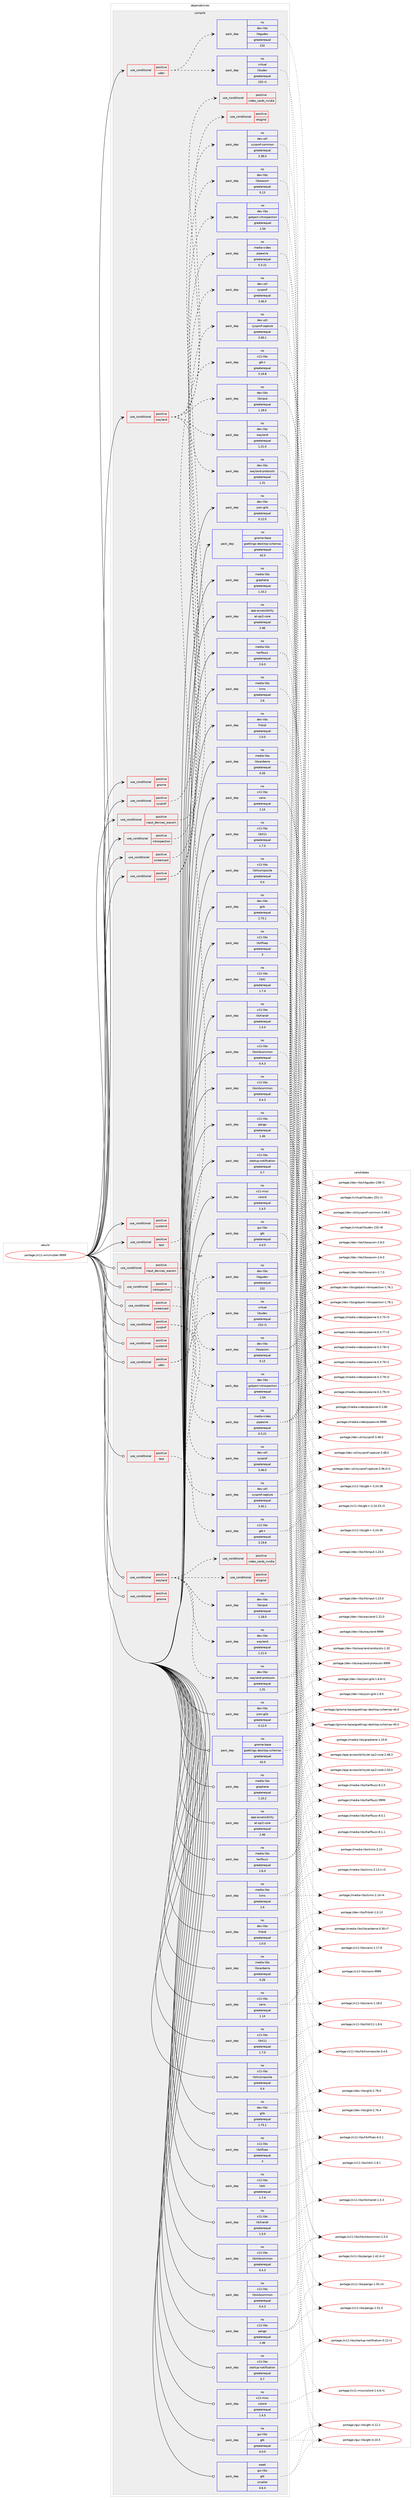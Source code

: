 digraph prolog {

# *************
# Graph options
# *************

newrank=true;
concentrate=true;
compound=true;
graph [rankdir=LR,fontname=Helvetica,fontsize=10,ranksep=1.5];#, ranksep=2.5, nodesep=0.2];
edge  [arrowhead=vee];
node  [fontname=Helvetica,fontsize=10];

# **********
# The ebuild
# **********

subgraph cluster_leftcol {
color=gray;
rank=same;
label=<<i>ebuild</i>>;
id [label="portage://x11-wm/mutter-9999", color=red, width=4, href="../x11-wm/mutter-9999.svg"];
}

# ****************
# The dependencies
# ****************

subgraph cluster_midcol {
color=gray;
label=<<i>dependencies</i>>;
subgraph cluster_compile {
fillcolor="#eeeeee";
style=filled;
label=<<i>compile</i>>;
subgraph cond922 {
dependency2074 [label=<<TABLE BORDER="0" CELLBORDER="1" CELLSPACING="0" CELLPADDING="4"><TR><TD ROWSPAN="3" CELLPADDING="10">use_conditional</TD></TR><TR><TD>positive</TD></TR><TR><TD>gnome</TD></TR></TABLE>>, shape=none, color=red];
# *** BEGIN UNKNOWN DEPENDENCY TYPE (TODO) ***
# dependency2074 -> package_dependency(portage://x11-wm/mutter-9999,install,no,gnome-base,gnome-desktop,none,[,,],[slot(4),equal],[])
# *** END UNKNOWN DEPENDENCY TYPE (TODO) ***

}
id:e -> dependency2074:w [weight=20,style="solid",arrowhead="vee"];
subgraph cond923 {
dependency2075 [label=<<TABLE BORDER="0" CELLBORDER="1" CELLSPACING="0" CELLPADDING="4"><TR><TD ROWSPAN="3" CELLPADDING="10">use_conditional</TD></TR><TR><TD>positive</TD></TR><TR><TD>input_devices_wacom</TD></TR></TABLE>>, shape=none, color=red];
subgraph pack1085 {
dependency2076 [label=<<TABLE BORDER="0" CELLBORDER="1" CELLSPACING="0" CELLPADDING="4" WIDTH="220"><TR><TD ROWSPAN="6" CELLPADDING="30">pack_dep</TD></TR><TR><TD WIDTH="110">no</TD></TR><TR><TD>dev-libs</TD></TR><TR><TD>libwacom</TD></TR><TR><TD>greaterequal</TD></TR><TR><TD>0.13</TD></TR></TABLE>>, shape=none, color=blue];
}
dependency2075:e -> dependency2076:w [weight=20,style="dashed",arrowhead="vee"];
}
id:e -> dependency2075:w [weight=20,style="solid",arrowhead="vee"];
subgraph cond924 {
dependency2077 [label=<<TABLE BORDER="0" CELLBORDER="1" CELLSPACING="0" CELLPADDING="4"><TR><TD ROWSPAN="3" CELLPADDING="10">use_conditional</TD></TR><TR><TD>positive</TD></TR><TR><TD>introspection</TD></TR></TABLE>>, shape=none, color=red];
subgraph pack1086 {
dependency2078 [label=<<TABLE BORDER="0" CELLBORDER="1" CELLSPACING="0" CELLPADDING="4" WIDTH="220"><TR><TD ROWSPAN="6" CELLPADDING="30">pack_dep</TD></TR><TR><TD WIDTH="110">no</TD></TR><TR><TD>dev-libs</TD></TR><TR><TD>gobject-introspection</TD></TR><TR><TD>greaterequal</TD></TR><TR><TD>1.54</TD></TR></TABLE>>, shape=none, color=blue];
}
dependency2077:e -> dependency2078:w [weight=20,style="dashed",arrowhead="vee"];
}
id:e -> dependency2077:w [weight=20,style="solid",arrowhead="vee"];
subgraph cond925 {
dependency2079 [label=<<TABLE BORDER="0" CELLBORDER="1" CELLSPACING="0" CELLPADDING="4"><TR><TD ROWSPAN="3" CELLPADDING="10">use_conditional</TD></TR><TR><TD>positive</TD></TR><TR><TD>screencast</TD></TR></TABLE>>, shape=none, color=red];
subgraph pack1087 {
dependency2080 [label=<<TABLE BORDER="0" CELLBORDER="1" CELLSPACING="0" CELLPADDING="4" WIDTH="220"><TR><TD ROWSPAN="6" CELLPADDING="30">pack_dep</TD></TR><TR><TD WIDTH="110">no</TD></TR><TR><TD>media-video</TD></TR><TR><TD>pipewire</TD></TR><TR><TD>greaterequal</TD></TR><TR><TD>0.3.21</TD></TR></TABLE>>, shape=none, color=blue];
}
dependency2079:e -> dependency2080:w [weight=20,style="dashed",arrowhead="vee"];
}
id:e -> dependency2079:w [weight=20,style="solid",arrowhead="vee"];
subgraph cond926 {
dependency2081 [label=<<TABLE BORDER="0" CELLBORDER="1" CELLSPACING="0" CELLPADDING="4"><TR><TD ROWSPAN="3" CELLPADDING="10">use_conditional</TD></TR><TR><TD>positive</TD></TR><TR><TD>sysprof</TD></TR></TABLE>>, shape=none, color=red];
subgraph pack1088 {
dependency2082 [label=<<TABLE BORDER="0" CELLBORDER="1" CELLSPACING="0" CELLPADDING="4" WIDTH="220"><TR><TD ROWSPAN="6" CELLPADDING="30">pack_dep</TD></TR><TR><TD WIDTH="110">no</TD></TR><TR><TD>dev-util</TD></TR><TR><TD>sysprof-capture</TD></TR><TR><TD>greaterequal</TD></TR><TR><TD>3.40.1</TD></TR></TABLE>>, shape=none, color=blue];
}
dependency2081:e -> dependency2082:w [weight=20,style="dashed",arrowhead="vee"];
subgraph pack1089 {
dependency2083 [label=<<TABLE BORDER="0" CELLBORDER="1" CELLSPACING="0" CELLPADDING="4" WIDTH="220"><TR><TD ROWSPAN="6" CELLPADDING="30">pack_dep</TD></TR><TR><TD WIDTH="110">no</TD></TR><TR><TD>dev-util</TD></TR><TR><TD>sysprof</TD></TR><TR><TD>greaterequal</TD></TR><TR><TD>3.46.0</TD></TR></TABLE>>, shape=none, color=blue];
}
dependency2081:e -> dependency2083:w [weight=20,style="dashed",arrowhead="vee"];
}
id:e -> dependency2081:w [weight=20,style="solid",arrowhead="vee"];
subgraph cond927 {
dependency2084 [label=<<TABLE BORDER="0" CELLBORDER="1" CELLSPACING="0" CELLPADDING="4"><TR><TD ROWSPAN="3" CELLPADDING="10">use_conditional</TD></TR><TR><TD>positive</TD></TR><TR><TD>sysprof</TD></TR></TABLE>>, shape=none, color=red];
subgraph pack1090 {
dependency2085 [label=<<TABLE BORDER="0" CELLBORDER="1" CELLSPACING="0" CELLPADDING="4" WIDTH="220"><TR><TD ROWSPAN="6" CELLPADDING="30">pack_dep</TD></TR><TR><TD WIDTH="110">no</TD></TR><TR><TD>dev-util</TD></TR><TR><TD>sysprof-common</TD></TR><TR><TD>greaterequal</TD></TR><TR><TD>3.38.0</TD></TR></TABLE>>, shape=none, color=blue];
}
dependency2084:e -> dependency2085:w [weight=20,style="dashed",arrowhead="vee"];
}
id:e -> dependency2084:w [weight=20,style="solid",arrowhead="vee"];
subgraph cond928 {
dependency2086 [label=<<TABLE BORDER="0" CELLBORDER="1" CELLSPACING="0" CELLPADDING="4"><TR><TD ROWSPAN="3" CELLPADDING="10">use_conditional</TD></TR><TR><TD>positive</TD></TR><TR><TD>systemd</TD></TR></TABLE>>, shape=none, color=red];
# *** BEGIN UNKNOWN DEPENDENCY TYPE (TODO) ***
# dependency2086 -> package_dependency(portage://x11-wm/mutter-9999,install,no,sys-apps,systemd,none,[,,],[],[])
# *** END UNKNOWN DEPENDENCY TYPE (TODO) ***

}
id:e -> dependency2086:w [weight=20,style="solid",arrowhead="vee"];
subgraph cond929 {
dependency2087 [label=<<TABLE BORDER="0" CELLBORDER="1" CELLSPACING="0" CELLPADDING="4"><TR><TD ROWSPAN="3" CELLPADDING="10">use_conditional</TD></TR><TR><TD>positive</TD></TR><TR><TD>test</TD></TR></TABLE>>, shape=none, color=red];
subgraph pack1091 {
dependency2088 [label=<<TABLE BORDER="0" CELLBORDER="1" CELLSPACING="0" CELLPADDING="4" WIDTH="220"><TR><TD ROWSPAN="6" CELLPADDING="30">pack_dep</TD></TR><TR><TD WIDTH="110">no</TD></TR><TR><TD>x11-libs</TD></TR><TR><TD>gtk+</TD></TR><TR><TD>greaterequal</TD></TR><TR><TD>3.19.8</TD></TR></TABLE>>, shape=none, color=blue];
}
dependency2087:e -> dependency2088:w [weight=20,style="dashed",arrowhead="vee"];
}
id:e -> dependency2087:w [weight=20,style="solid",arrowhead="vee"];
subgraph cond930 {
dependency2089 [label=<<TABLE BORDER="0" CELLBORDER="1" CELLSPACING="0" CELLPADDING="4"><TR><TD ROWSPAN="3" CELLPADDING="10">use_conditional</TD></TR><TR><TD>positive</TD></TR><TR><TD>udev</TD></TR></TABLE>>, shape=none, color=red];
subgraph pack1092 {
dependency2090 [label=<<TABLE BORDER="0" CELLBORDER="1" CELLSPACING="0" CELLPADDING="4" WIDTH="220"><TR><TD ROWSPAN="6" CELLPADDING="30">pack_dep</TD></TR><TR><TD WIDTH="110">no</TD></TR><TR><TD>virtual</TD></TR><TR><TD>libudev</TD></TR><TR><TD>greaterequal</TD></TR><TR><TD>232-r1</TD></TR></TABLE>>, shape=none, color=blue];
}
dependency2089:e -> dependency2090:w [weight=20,style="dashed",arrowhead="vee"];
subgraph pack1093 {
dependency2091 [label=<<TABLE BORDER="0" CELLBORDER="1" CELLSPACING="0" CELLPADDING="4" WIDTH="220"><TR><TD ROWSPAN="6" CELLPADDING="30">pack_dep</TD></TR><TR><TD WIDTH="110">no</TD></TR><TR><TD>dev-libs</TD></TR><TR><TD>libgudev</TD></TR><TR><TD>greaterequal</TD></TR><TR><TD>232</TD></TR></TABLE>>, shape=none, color=blue];
}
dependency2089:e -> dependency2091:w [weight=20,style="dashed",arrowhead="vee"];
}
id:e -> dependency2089:w [weight=20,style="solid",arrowhead="vee"];
subgraph cond931 {
dependency2092 [label=<<TABLE BORDER="0" CELLBORDER="1" CELLSPACING="0" CELLPADDING="4"><TR><TD ROWSPAN="3" CELLPADDING="10">use_conditional</TD></TR><TR><TD>positive</TD></TR><TR><TD>wayland</TD></TR></TABLE>>, shape=none, color=red];
subgraph pack1094 {
dependency2093 [label=<<TABLE BORDER="0" CELLBORDER="1" CELLSPACING="0" CELLPADDING="4" WIDTH="220"><TR><TD ROWSPAN="6" CELLPADDING="30">pack_dep</TD></TR><TR><TD WIDTH="110">no</TD></TR><TR><TD>dev-libs</TD></TR><TR><TD>wayland-protocols</TD></TR><TR><TD>greaterequal</TD></TR><TR><TD>1.31</TD></TR></TABLE>>, shape=none, color=blue];
}
dependency2092:e -> dependency2093:w [weight=20,style="dashed",arrowhead="vee"];
subgraph pack1095 {
dependency2094 [label=<<TABLE BORDER="0" CELLBORDER="1" CELLSPACING="0" CELLPADDING="4" WIDTH="220"><TR><TD ROWSPAN="6" CELLPADDING="30">pack_dep</TD></TR><TR><TD WIDTH="110">no</TD></TR><TR><TD>dev-libs</TD></TR><TR><TD>wayland</TD></TR><TR><TD>greaterequal</TD></TR><TR><TD>1.21.0</TD></TR></TABLE>>, shape=none, color=blue];
}
dependency2092:e -> dependency2094:w [weight=20,style="dashed",arrowhead="vee"];
# *** BEGIN UNKNOWN DEPENDENCY TYPE (TODO) ***
# dependency2092 -> package_dependency(portage://x11-wm/mutter-9999,install,no,x11-libs,libdrm,none,[,,],[],[])
# *** END UNKNOWN DEPENDENCY TYPE (TODO) ***

# *** BEGIN UNKNOWN DEPENDENCY TYPE (TODO) ***
# dependency2092 -> package_dependency(portage://x11-wm/mutter-9999,install,no,media-libs,mesa,none,[,,],[],[use(enable(gbm),positive)])
# *** END UNKNOWN DEPENDENCY TYPE (TODO) ***

subgraph pack1096 {
dependency2095 [label=<<TABLE BORDER="0" CELLBORDER="1" CELLSPACING="0" CELLPADDING="4" WIDTH="220"><TR><TD ROWSPAN="6" CELLPADDING="30">pack_dep</TD></TR><TR><TD WIDTH="110">no</TD></TR><TR><TD>dev-libs</TD></TR><TR><TD>libinput</TD></TR><TR><TD>greaterequal</TD></TR><TR><TD>1.18.0</TD></TR></TABLE>>, shape=none, color=blue];
}
dependency2092:e -> dependency2095:w [weight=20,style="dashed",arrowhead="vee"];
subgraph cond932 {
dependency2096 [label=<<TABLE BORDER="0" CELLBORDER="1" CELLSPACING="0" CELLPADDING="4"><TR><TD ROWSPAN="3" CELLPADDING="10">use_conditional</TD></TR><TR><TD>positive</TD></TR><TR><TD>elogind</TD></TR></TABLE>>, shape=none, color=red];
# *** BEGIN UNKNOWN DEPENDENCY TYPE (TODO) ***
# dependency2096 -> package_dependency(portage://x11-wm/mutter-9999,install,no,sys-auth,elogind,none,[,,],[],[])
# *** END UNKNOWN DEPENDENCY TYPE (TODO) ***

}
dependency2092:e -> dependency2096:w [weight=20,style="dashed",arrowhead="vee"];
# *** BEGIN UNKNOWN DEPENDENCY TYPE (TODO) ***
# dependency2092 -> package_dependency(portage://x11-wm/mutter-9999,install,no,x11-base,xwayland,none,[,,],[],[])
# *** END UNKNOWN DEPENDENCY TYPE (TODO) ***

subgraph cond933 {
dependency2097 [label=<<TABLE BORDER="0" CELLBORDER="1" CELLSPACING="0" CELLPADDING="4"><TR><TD ROWSPAN="3" CELLPADDING="10">use_conditional</TD></TR><TR><TD>positive</TD></TR><TR><TD>video_cards_nvidia</TD></TR></TABLE>>, shape=none, color=red];
# *** BEGIN UNKNOWN DEPENDENCY TYPE (TODO) ***
# dependency2097 -> package_dependency(portage://x11-wm/mutter-9999,install,no,gui-libs,egl-wayland,none,[,,],[],[])
# *** END UNKNOWN DEPENDENCY TYPE (TODO) ***

}
dependency2092:e -> dependency2097:w [weight=20,style="dashed",arrowhead="vee"];
}
id:e -> dependency2092:w [weight=20,style="solid",arrowhead="vee"];
subgraph pack1097 {
dependency2098 [label=<<TABLE BORDER="0" CELLBORDER="1" CELLSPACING="0" CELLPADDING="4" WIDTH="220"><TR><TD ROWSPAN="6" CELLPADDING="30">pack_dep</TD></TR><TR><TD WIDTH="110">no</TD></TR><TR><TD>app-accessibility</TD></TR><TR><TD>at-spi2-core</TD></TR><TR><TD>greaterequal</TD></TR><TR><TD>2.46</TD></TR></TABLE>>, shape=none, color=blue];
}
id:e -> dependency2098:w [weight=20,style="solid",arrowhead="vee"];
subgraph pack1098 {
dependency2099 [label=<<TABLE BORDER="0" CELLBORDER="1" CELLSPACING="0" CELLPADDING="4" WIDTH="220"><TR><TD ROWSPAN="6" CELLPADDING="30">pack_dep</TD></TR><TR><TD WIDTH="110">no</TD></TR><TR><TD>dev-libs</TD></TR><TR><TD>fribidi</TD></TR><TR><TD>greaterequal</TD></TR><TR><TD>1.0.0</TD></TR></TABLE>>, shape=none, color=blue];
}
id:e -> dependency2099:w [weight=20,style="solid",arrowhead="vee"];
subgraph pack1099 {
dependency2100 [label=<<TABLE BORDER="0" CELLBORDER="1" CELLSPACING="0" CELLPADDING="4" WIDTH="220"><TR><TD ROWSPAN="6" CELLPADDING="30">pack_dep</TD></TR><TR><TD WIDTH="110">no</TD></TR><TR><TD>dev-libs</TD></TR><TR><TD>glib</TD></TR><TR><TD>greaterequal</TD></TR><TR><TD>2.75.1</TD></TR></TABLE>>, shape=none, color=blue];
}
id:e -> dependency2100:w [weight=20,style="solid",arrowhead="vee"];
subgraph pack1100 {
dependency2101 [label=<<TABLE BORDER="0" CELLBORDER="1" CELLSPACING="0" CELLPADDING="4" WIDTH="220"><TR><TD ROWSPAN="6" CELLPADDING="30">pack_dep</TD></TR><TR><TD WIDTH="110">no</TD></TR><TR><TD>dev-libs</TD></TR><TR><TD>json-glib</TD></TR><TR><TD>greaterequal</TD></TR><TR><TD>0.12.0</TD></TR></TABLE>>, shape=none, color=blue];
}
id:e -> dependency2101:w [weight=20,style="solid",arrowhead="vee"];
# *** BEGIN UNKNOWN DEPENDENCY TYPE (TODO) ***
# id -> package_dependency(portage://x11-wm/mutter-9999,install,no,gnome-base,gnome-settings-daemon,none,[,,],[],[])
# *** END UNKNOWN DEPENDENCY TYPE (TODO) ***

subgraph pack1101 {
dependency2102 [label=<<TABLE BORDER="0" CELLBORDER="1" CELLSPACING="0" CELLPADDING="4" WIDTH="220"><TR><TD ROWSPAN="6" CELLPADDING="30">pack_dep</TD></TR><TR><TD WIDTH="110">no</TD></TR><TR><TD>gnome-base</TD></TR><TR><TD>gsettings-desktop-schemas</TD></TR><TR><TD>greaterequal</TD></TR><TR><TD>42.0</TD></TR></TABLE>>, shape=none, color=blue];
}
id:e -> dependency2102:w [weight=20,style="solid",arrowhead="vee"];
subgraph pack1102 {
dependency2103 [label=<<TABLE BORDER="0" CELLBORDER="1" CELLSPACING="0" CELLPADDING="4" WIDTH="220"><TR><TD ROWSPAN="6" CELLPADDING="30">pack_dep</TD></TR><TR><TD WIDTH="110">no</TD></TR><TR><TD>gui-libs</TD></TR><TR><TD>gtk</TD></TR><TR><TD>greaterequal</TD></TR><TR><TD>4.0.0</TD></TR></TABLE>>, shape=none, color=blue];
}
id:e -> dependency2103:w [weight=20,style="solid",arrowhead="vee"];
subgraph pack1103 {
dependency2104 [label=<<TABLE BORDER="0" CELLBORDER="1" CELLSPACING="0" CELLPADDING="4" WIDTH="220"><TR><TD ROWSPAN="6" CELLPADDING="30">pack_dep</TD></TR><TR><TD WIDTH="110">no</TD></TR><TR><TD>media-libs</TD></TR><TR><TD>graphene</TD></TR><TR><TD>greaterequal</TD></TR><TR><TD>1.10.2</TD></TR></TABLE>>, shape=none, color=blue];
}
id:e -> dependency2104:w [weight=20,style="solid",arrowhead="vee"];
subgraph pack1104 {
dependency2105 [label=<<TABLE BORDER="0" CELLBORDER="1" CELLSPACING="0" CELLPADDING="4" WIDTH="220"><TR><TD ROWSPAN="6" CELLPADDING="30">pack_dep</TD></TR><TR><TD WIDTH="110">no</TD></TR><TR><TD>media-libs</TD></TR><TR><TD>harfbuzz</TD></TR><TR><TD>greaterequal</TD></TR><TR><TD>2.6.0</TD></TR></TABLE>>, shape=none, color=blue];
}
id:e -> dependency2105:w [weight=20,style="solid",arrowhead="vee"];
subgraph pack1105 {
dependency2106 [label=<<TABLE BORDER="0" CELLBORDER="1" CELLSPACING="0" CELLPADDING="4" WIDTH="220"><TR><TD ROWSPAN="6" CELLPADDING="30">pack_dep</TD></TR><TR><TD WIDTH="110">no</TD></TR><TR><TD>media-libs</TD></TR><TR><TD>lcms</TD></TR><TR><TD>greaterequal</TD></TR><TR><TD>2.6</TD></TR></TABLE>>, shape=none, color=blue];
}
id:e -> dependency2106:w [weight=20,style="solid",arrowhead="vee"];
subgraph pack1106 {
dependency2107 [label=<<TABLE BORDER="0" CELLBORDER="1" CELLSPACING="0" CELLPADDING="4" WIDTH="220"><TR><TD ROWSPAN="6" CELLPADDING="30">pack_dep</TD></TR><TR><TD WIDTH="110">no</TD></TR><TR><TD>media-libs</TD></TR><TR><TD>libcanberra</TD></TR><TR><TD>greaterequal</TD></TR><TR><TD>0.26</TD></TR></TABLE>>, shape=none, color=blue];
}
id:e -> dependency2107:w [weight=20,style="solid",arrowhead="vee"];
# *** BEGIN UNKNOWN DEPENDENCY TYPE (TODO) ***
# id -> package_dependency(portage://x11-wm/mutter-9999,install,no,media-libs,libglvnd,none,[,,],[],[use(enable(X),none)])
# *** END UNKNOWN DEPENDENCY TYPE (TODO) ***

# *** BEGIN UNKNOWN DEPENDENCY TYPE (TODO) ***
# id -> package_dependency(portage://x11-wm/mutter-9999,install,no,sys-apps,dbus,none,[,,],[],[])
# *** END UNKNOWN DEPENDENCY TYPE (TODO) ***

# *** BEGIN UNKNOWN DEPENDENCY TYPE (TODO) ***
# id -> package_dependency(portage://x11-wm/mutter-9999,install,no,x11-base,xorg-proto,none,[,,],[],[])
# *** END UNKNOWN DEPENDENCY TYPE (TODO) ***

subgraph pack1107 {
dependency2108 [label=<<TABLE BORDER="0" CELLBORDER="1" CELLSPACING="0" CELLPADDING="4" WIDTH="220"><TR><TD ROWSPAN="6" CELLPADDING="30">pack_dep</TD></TR><TR><TD WIDTH="110">no</TD></TR><TR><TD>x11-libs</TD></TR><TR><TD>cairo</TD></TR><TR><TD>greaterequal</TD></TR><TR><TD>1.14</TD></TR></TABLE>>, shape=none, color=blue];
}
id:e -> dependency2108:w [weight=20,style="solid",arrowhead="vee"];
# *** BEGIN UNKNOWN DEPENDENCY TYPE (TODO) ***
# id -> package_dependency(portage://x11-wm/mutter-9999,install,no,x11-libs,gdk-pixbuf,none,[,,],[slot(2)],[])
# *** END UNKNOWN DEPENDENCY TYPE (TODO) ***

# *** BEGIN UNKNOWN DEPENDENCY TYPE (TODO) ***
# id -> package_dependency(portage://x11-wm/mutter-9999,install,no,x11-libs,libICE,none,[,,],[],[])
# *** END UNKNOWN DEPENDENCY TYPE (TODO) ***

# *** BEGIN UNKNOWN DEPENDENCY TYPE (TODO) ***
# id -> package_dependency(portage://x11-wm/mutter-9999,install,no,x11-libs,libSM,none,[,,],[],[])
# *** END UNKNOWN DEPENDENCY TYPE (TODO) ***

subgraph pack1108 {
dependency2109 [label=<<TABLE BORDER="0" CELLBORDER="1" CELLSPACING="0" CELLPADDING="4" WIDTH="220"><TR><TD ROWSPAN="6" CELLPADDING="30">pack_dep</TD></TR><TR><TD WIDTH="110">no</TD></TR><TR><TD>x11-libs</TD></TR><TR><TD>libX11</TD></TR><TR><TD>greaterequal</TD></TR><TR><TD>1.7.0</TD></TR></TABLE>>, shape=none, color=blue];
}
id:e -> dependency2109:w [weight=20,style="solid",arrowhead="vee"];
# *** BEGIN UNKNOWN DEPENDENCY TYPE (TODO) ***
# id -> package_dependency(portage://x11-wm/mutter-9999,install,no,x11-libs,libXau,none,[,,],[],[])
# *** END UNKNOWN DEPENDENCY TYPE (TODO) ***

subgraph pack1109 {
dependency2110 [label=<<TABLE BORDER="0" CELLBORDER="1" CELLSPACING="0" CELLPADDING="4" WIDTH="220"><TR><TD ROWSPAN="6" CELLPADDING="30">pack_dep</TD></TR><TR><TD WIDTH="110">no</TD></TR><TR><TD>x11-libs</TD></TR><TR><TD>libXcomposite</TD></TR><TR><TD>greaterequal</TD></TR><TR><TD>0.4</TD></TR></TABLE>>, shape=none, color=blue];
}
id:e -> dependency2110:w [weight=20,style="solid",arrowhead="vee"];
# *** BEGIN UNKNOWN DEPENDENCY TYPE (TODO) ***
# id -> package_dependency(portage://x11-wm/mutter-9999,install,no,x11-libs,libXcursor,none,[,,],[],[])
# *** END UNKNOWN DEPENDENCY TYPE (TODO) ***

# *** BEGIN UNKNOWN DEPENDENCY TYPE (TODO) ***
# id -> package_dependency(portage://x11-wm/mutter-9999,install,no,x11-libs,libXdamage,none,[,,],[],[])
# *** END UNKNOWN DEPENDENCY TYPE (TODO) ***

# *** BEGIN UNKNOWN DEPENDENCY TYPE (TODO) ***
# id -> package_dependency(portage://x11-wm/mutter-9999,install,no,x11-libs,libXext,none,[,,],[],[])
# *** END UNKNOWN DEPENDENCY TYPE (TODO) ***

subgraph pack1110 {
dependency2111 [label=<<TABLE BORDER="0" CELLBORDER="1" CELLSPACING="0" CELLPADDING="4" WIDTH="220"><TR><TD ROWSPAN="6" CELLPADDING="30">pack_dep</TD></TR><TR><TD WIDTH="110">no</TD></TR><TR><TD>x11-libs</TD></TR><TR><TD>libXfixes</TD></TR><TR><TD>greaterequal</TD></TR><TR><TD>3</TD></TR></TABLE>>, shape=none, color=blue];
}
id:e -> dependency2111:w [weight=20,style="solid",arrowhead="vee"];
subgraph pack1111 {
dependency2112 [label=<<TABLE BORDER="0" CELLBORDER="1" CELLSPACING="0" CELLPADDING="4" WIDTH="220"><TR><TD ROWSPAN="6" CELLPADDING="30">pack_dep</TD></TR><TR><TD WIDTH="110">no</TD></TR><TR><TD>x11-libs</TD></TR><TR><TD>libXi</TD></TR><TR><TD>greaterequal</TD></TR><TR><TD>1.7.4</TD></TR></TABLE>>, shape=none, color=blue];
}
id:e -> dependency2112:w [weight=20,style="solid",arrowhead="vee"];
# *** BEGIN UNKNOWN DEPENDENCY TYPE (TODO) ***
# id -> package_dependency(portage://x11-wm/mutter-9999,install,no,x11-libs,libXinerama,none,[,,],[],[])
# *** END UNKNOWN DEPENDENCY TYPE (TODO) ***

subgraph pack1112 {
dependency2113 [label=<<TABLE BORDER="0" CELLBORDER="1" CELLSPACING="0" CELLPADDING="4" WIDTH="220"><TR><TD ROWSPAN="6" CELLPADDING="30">pack_dep</TD></TR><TR><TD WIDTH="110">no</TD></TR><TR><TD>x11-libs</TD></TR><TR><TD>libXrandr</TD></TR><TR><TD>greaterequal</TD></TR><TR><TD>1.5.0</TD></TR></TABLE>>, shape=none, color=blue];
}
id:e -> dependency2113:w [weight=20,style="solid",arrowhead="vee"];
# *** BEGIN UNKNOWN DEPENDENCY TYPE (TODO) ***
# id -> package_dependency(portage://x11-wm/mutter-9999,install,no,x11-libs,libXrender,none,[,,],[],[])
# *** END UNKNOWN DEPENDENCY TYPE (TODO) ***

# *** BEGIN UNKNOWN DEPENDENCY TYPE (TODO) ***
# id -> package_dependency(portage://x11-wm/mutter-9999,install,no,x11-libs,libXtst,none,[,,],[],[])
# *** END UNKNOWN DEPENDENCY TYPE (TODO) ***

# *** BEGIN UNKNOWN DEPENDENCY TYPE (TODO) ***
# id -> package_dependency(portage://x11-wm/mutter-9999,install,no,x11-libs,libxcb,none,[,,],any_same_slot,[])
# *** END UNKNOWN DEPENDENCY TYPE (TODO) ***

subgraph pack1113 {
dependency2114 [label=<<TABLE BORDER="0" CELLBORDER="1" CELLSPACING="0" CELLPADDING="4" WIDTH="220"><TR><TD ROWSPAN="6" CELLPADDING="30">pack_dep</TD></TR><TR><TD WIDTH="110">no</TD></TR><TR><TD>x11-libs</TD></TR><TR><TD>libxkbcommon</TD></TR><TR><TD>greaterequal</TD></TR><TR><TD>0.4.3</TD></TR></TABLE>>, shape=none, color=blue];
}
id:e -> dependency2114:w [weight=20,style="solid",arrowhead="vee"];
subgraph pack1114 {
dependency2115 [label=<<TABLE BORDER="0" CELLBORDER="1" CELLSPACING="0" CELLPADDING="4" WIDTH="220"><TR><TD ROWSPAN="6" CELLPADDING="30">pack_dep</TD></TR><TR><TD WIDTH="110">no</TD></TR><TR><TD>x11-libs</TD></TR><TR><TD>libxkbcommon</TD></TR><TR><TD>greaterequal</TD></TR><TR><TD>0.4.3</TD></TR></TABLE>>, shape=none, color=blue];
}
id:e -> dependency2115:w [weight=20,style="solid",arrowhead="vee"];
# *** BEGIN UNKNOWN DEPENDENCY TYPE (TODO) ***
# id -> package_dependency(portage://x11-wm/mutter-9999,install,no,x11-libs,libxkbfile,none,[,,],[],[])
# *** END UNKNOWN DEPENDENCY TYPE (TODO) ***

subgraph pack1115 {
dependency2116 [label=<<TABLE BORDER="0" CELLBORDER="1" CELLSPACING="0" CELLPADDING="4" WIDTH="220"><TR><TD ROWSPAN="6" CELLPADDING="30">pack_dep</TD></TR><TR><TD WIDTH="110">no</TD></TR><TR><TD>x11-libs</TD></TR><TR><TD>pango</TD></TR><TR><TD>greaterequal</TD></TR><TR><TD>1.46</TD></TR></TABLE>>, shape=none, color=blue];
}
id:e -> dependency2116:w [weight=20,style="solid",arrowhead="vee"];
subgraph pack1116 {
dependency2117 [label=<<TABLE BORDER="0" CELLBORDER="1" CELLSPACING="0" CELLPADDING="4" WIDTH="220"><TR><TD ROWSPAN="6" CELLPADDING="30">pack_dep</TD></TR><TR><TD WIDTH="110">no</TD></TR><TR><TD>x11-libs</TD></TR><TR><TD>startup-notification</TD></TR><TR><TD>greaterequal</TD></TR><TR><TD>0.7</TD></TR></TABLE>>, shape=none, color=blue];
}
id:e -> dependency2117:w [weight=20,style="solid",arrowhead="vee"];
subgraph pack1117 {
dependency2118 [label=<<TABLE BORDER="0" CELLBORDER="1" CELLSPACING="0" CELLPADDING="4" WIDTH="220"><TR><TD ROWSPAN="6" CELLPADDING="30">pack_dep</TD></TR><TR><TD WIDTH="110">no</TD></TR><TR><TD>x11-misc</TD></TR><TR><TD>colord</TD></TR><TR><TD>greaterequal</TD></TR><TR><TD>1.4.5</TD></TR></TABLE>>, shape=none, color=blue];
}
id:e -> dependency2118:w [weight=20,style="solid",arrowhead="vee"];
# *** BEGIN UNKNOWN DEPENDENCY TYPE (TODO) ***
# id -> package_dependency(portage://x11-wm/mutter-9999,install,no,x11-misc,xkeyboard-config,none,[,,],[],[])
# *** END UNKNOWN DEPENDENCY TYPE (TODO) ***

}
subgraph cluster_compileandrun {
fillcolor="#eeeeee";
style=filled;
label=<<i>compile and run</i>>;
}
subgraph cluster_run {
fillcolor="#eeeeee";
style=filled;
label=<<i>run</i>>;
subgraph cond934 {
dependency2119 [label=<<TABLE BORDER="0" CELLBORDER="1" CELLSPACING="0" CELLPADDING="4"><TR><TD ROWSPAN="3" CELLPADDING="10">use_conditional</TD></TR><TR><TD>positive</TD></TR><TR><TD>gnome</TD></TR></TABLE>>, shape=none, color=red];
# *** BEGIN UNKNOWN DEPENDENCY TYPE (TODO) ***
# dependency2119 -> package_dependency(portage://x11-wm/mutter-9999,run,no,gnome-base,gnome-desktop,none,[,,],[slot(4),equal],[])
# *** END UNKNOWN DEPENDENCY TYPE (TODO) ***

}
id:e -> dependency2119:w [weight=20,style="solid",arrowhead="odot"];
subgraph cond935 {
dependency2120 [label=<<TABLE BORDER="0" CELLBORDER="1" CELLSPACING="0" CELLPADDING="4"><TR><TD ROWSPAN="3" CELLPADDING="10">use_conditional</TD></TR><TR><TD>positive</TD></TR><TR><TD>input_devices_wacom</TD></TR></TABLE>>, shape=none, color=red];
subgraph pack1118 {
dependency2121 [label=<<TABLE BORDER="0" CELLBORDER="1" CELLSPACING="0" CELLPADDING="4" WIDTH="220"><TR><TD ROWSPAN="6" CELLPADDING="30">pack_dep</TD></TR><TR><TD WIDTH="110">no</TD></TR><TR><TD>dev-libs</TD></TR><TR><TD>libwacom</TD></TR><TR><TD>greaterequal</TD></TR><TR><TD>0.13</TD></TR></TABLE>>, shape=none, color=blue];
}
dependency2120:e -> dependency2121:w [weight=20,style="dashed",arrowhead="vee"];
}
id:e -> dependency2120:w [weight=20,style="solid",arrowhead="odot"];
subgraph cond936 {
dependency2122 [label=<<TABLE BORDER="0" CELLBORDER="1" CELLSPACING="0" CELLPADDING="4"><TR><TD ROWSPAN="3" CELLPADDING="10">use_conditional</TD></TR><TR><TD>positive</TD></TR><TR><TD>introspection</TD></TR></TABLE>>, shape=none, color=red];
subgraph pack1119 {
dependency2123 [label=<<TABLE BORDER="0" CELLBORDER="1" CELLSPACING="0" CELLPADDING="4" WIDTH="220"><TR><TD ROWSPAN="6" CELLPADDING="30">pack_dep</TD></TR><TR><TD WIDTH="110">no</TD></TR><TR><TD>dev-libs</TD></TR><TR><TD>gobject-introspection</TD></TR><TR><TD>greaterequal</TD></TR><TR><TD>1.54</TD></TR></TABLE>>, shape=none, color=blue];
}
dependency2122:e -> dependency2123:w [weight=20,style="dashed",arrowhead="vee"];
}
id:e -> dependency2122:w [weight=20,style="solid",arrowhead="odot"];
subgraph cond937 {
dependency2124 [label=<<TABLE BORDER="0" CELLBORDER="1" CELLSPACING="0" CELLPADDING="4"><TR><TD ROWSPAN="3" CELLPADDING="10">use_conditional</TD></TR><TR><TD>positive</TD></TR><TR><TD>screencast</TD></TR></TABLE>>, shape=none, color=red];
subgraph pack1120 {
dependency2125 [label=<<TABLE BORDER="0" CELLBORDER="1" CELLSPACING="0" CELLPADDING="4" WIDTH="220"><TR><TD ROWSPAN="6" CELLPADDING="30">pack_dep</TD></TR><TR><TD WIDTH="110">no</TD></TR><TR><TD>media-video</TD></TR><TR><TD>pipewire</TD></TR><TR><TD>greaterequal</TD></TR><TR><TD>0.3.21</TD></TR></TABLE>>, shape=none, color=blue];
}
dependency2124:e -> dependency2125:w [weight=20,style="dashed",arrowhead="vee"];
}
id:e -> dependency2124:w [weight=20,style="solid",arrowhead="odot"];
subgraph cond938 {
dependency2126 [label=<<TABLE BORDER="0" CELLBORDER="1" CELLSPACING="0" CELLPADDING="4"><TR><TD ROWSPAN="3" CELLPADDING="10">use_conditional</TD></TR><TR><TD>positive</TD></TR><TR><TD>sysprof</TD></TR></TABLE>>, shape=none, color=red];
subgraph pack1121 {
dependency2127 [label=<<TABLE BORDER="0" CELLBORDER="1" CELLSPACING="0" CELLPADDING="4" WIDTH="220"><TR><TD ROWSPAN="6" CELLPADDING="30">pack_dep</TD></TR><TR><TD WIDTH="110">no</TD></TR><TR><TD>dev-util</TD></TR><TR><TD>sysprof-capture</TD></TR><TR><TD>greaterequal</TD></TR><TR><TD>3.40.1</TD></TR></TABLE>>, shape=none, color=blue];
}
dependency2126:e -> dependency2127:w [weight=20,style="dashed",arrowhead="vee"];
subgraph pack1122 {
dependency2128 [label=<<TABLE BORDER="0" CELLBORDER="1" CELLSPACING="0" CELLPADDING="4" WIDTH="220"><TR><TD ROWSPAN="6" CELLPADDING="30">pack_dep</TD></TR><TR><TD WIDTH="110">no</TD></TR><TR><TD>dev-util</TD></TR><TR><TD>sysprof</TD></TR><TR><TD>greaterequal</TD></TR><TR><TD>3.46.0</TD></TR></TABLE>>, shape=none, color=blue];
}
dependency2126:e -> dependency2128:w [weight=20,style="dashed",arrowhead="vee"];
}
id:e -> dependency2126:w [weight=20,style="solid",arrowhead="odot"];
subgraph cond939 {
dependency2129 [label=<<TABLE BORDER="0" CELLBORDER="1" CELLSPACING="0" CELLPADDING="4"><TR><TD ROWSPAN="3" CELLPADDING="10">use_conditional</TD></TR><TR><TD>positive</TD></TR><TR><TD>systemd</TD></TR></TABLE>>, shape=none, color=red];
# *** BEGIN UNKNOWN DEPENDENCY TYPE (TODO) ***
# dependency2129 -> package_dependency(portage://x11-wm/mutter-9999,run,no,sys-apps,systemd,none,[,,],[],[])
# *** END UNKNOWN DEPENDENCY TYPE (TODO) ***

}
id:e -> dependency2129:w [weight=20,style="solid",arrowhead="odot"];
subgraph cond940 {
dependency2130 [label=<<TABLE BORDER="0" CELLBORDER="1" CELLSPACING="0" CELLPADDING="4"><TR><TD ROWSPAN="3" CELLPADDING="10">use_conditional</TD></TR><TR><TD>positive</TD></TR><TR><TD>test</TD></TR></TABLE>>, shape=none, color=red];
subgraph pack1123 {
dependency2131 [label=<<TABLE BORDER="0" CELLBORDER="1" CELLSPACING="0" CELLPADDING="4" WIDTH="220"><TR><TD ROWSPAN="6" CELLPADDING="30">pack_dep</TD></TR><TR><TD WIDTH="110">no</TD></TR><TR><TD>x11-libs</TD></TR><TR><TD>gtk+</TD></TR><TR><TD>greaterequal</TD></TR><TR><TD>3.19.8</TD></TR></TABLE>>, shape=none, color=blue];
}
dependency2130:e -> dependency2131:w [weight=20,style="dashed",arrowhead="vee"];
}
id:e -> dependency2130:w [weight=20,style="solid",arrowhead="odot"];
subgraph cond941 {
dependency2132 [label=<<TABLE BORDER="0" CELLBORDER="1" CELLSPACING="0" CELLPADDING="4"><TR><TD ROWSPAN="3" CELLPADDING="10">use_conditional</TD></TR><TR><TD>positive</TD></TR><TR><TD>udev</TD></TR></TABLE>>, shape=none, color=red];
subgraph pack1124 {
dependency2133 [label=<<TABLE BORDER="0" CELLBORDER="1" CELLSPACING="0" CELLPADDING="4" WIDTH="220"><TR><TD ROWSPAN="6" CELLPADDING="30">pack_dep</TD></TR><TR><TD WIDTH="110">no</TD></TR><TR><TD>virtual</TD></TR><TR><TD>libudev</TD></TR><TR><TD>greaterequal</TD></TR><TR><TD>232-r1</TD></TR></TABLE>>, shape=none, color=blue];
}
dependency2132:e -> dependency2133:w [weight=20,style="dashed",arrowhead="vee"];
subgraph pack1125 {
dependency2134 [label=<<TABLE BORDER="0" CELLBORDER="1" CELLSPACING="0" CELLPADDING="4" WIDTH="220"><TR><TD ROWSPAN="6" CELLPADDING="30">pack_dep</TD></TR><TR><TD WIDTH="110">no</TD></TR><TR><TD>dev-libs</TD></TR><TR><TD>libgudev</TD></TR><TR><TD>greaterequal</TD></TR><TR><TD>232</TD></TR></TABLE>>, shape=none, color=blue];
}
dependency2132:e -> dependency2134:w [weight=20,style="dashed",arrowhead="vee"];
}
id:e -> dependency2132:w [weight=20,style="solid",arrowhead="odot"];
subgraph cond942 {
dependency2135 [label=<<TABLE BORDER="0" CELLBORDER="1" CELLSPACING="0" CELLPADDING="4"><TR><TD ROWSPAN="3" CELLPADDING="10">use_conditional</TD></TR><TR><TD>positive</TD></TR><TR><TD>wayland</TD></TR></TABLE>>, shape=none, color=red];
subgraph pack1126 {
dependency2136 [label=<<TABLE BORDER="0" CELLBORDER="1" CELLSPACING="0" CELLPADDING="4" WIDTH="220"><TR><TD ROWSPAN="6" CELLPADDING="30">pack_dep</TD></TR><TR><TD WIDTH="110">no</TD></TR><TR><TD>dev-libs</TD></TR><TR><TD>wayland-protocols</TD></TR><TR><TD>greaterequal</TD></TR><TR><TD>1.31</TD></TR></TABLE>>, shape=none, color=blue];
}
dependency2135:e -> dependency2136:w [weight=20,style="dashed",arrowhead="vee"];
subgraph pack1127 {
dependency2137 [label=<<TABLE BORDER="0" CELLBORDER="1" CELLSPACING="0" CELLPADDING="4" WIDTH="220"><TR><TD ROWSPAN="6" CELLPADDING="30">pack_dep</TD></TR><TR><TD WIDTH="110">no</TD></TR><TR><TD>dev-libs</TD></TR><TR><TD>wayland</TD></TR><TR><TD>greaterequal</TD></TR><TR><TD>1.21.0</TD></TR></TABLE>>, shape=none, color=blue];
}
dependency2135:e -> dependency2137:w [weight=20,style="dashed",arrowhead="vee"];
# *** BEGIN UNKNOWN DEPENDENCY TYPE (TODO) ***
# dependency2135 -> package_dependency(portage://x11-wm/mutter-9999,run,no,x11-libs,libdrm,none,[,,],[],[])
# *** END UNKNOWN DEPENDENCY TYPE (TODO) ***

# *** BEGIN UNKNOWN DEPENDENCY TYPE (TODO) ***
# dependency2135 -> package_dependency(portage://x11-wm/mutter-9999,run,no,media-libs,mesa,none,[,,],[],[use(enable(gbm),positive)])
# *** END UNKNOWN DEPENDENCY TYPE (TODO) ***

subgraph pack1128 {
dependency2138 [label=<<TABLE BORDER="0" CELLBORDER="1" CELLSPACING="0" CELLPADDING="4" WIDTH="220"><TR><TD ROWSPAN="6" CELLPADDING="30">pack_dep</TD></TR><TR><TD WIDTH="110">no</TD></TR><TR><TD>dev-libs</TD></TR><TR><TD>libinput</TD></TR><TR><TD>greaterequal</TD></TR><TR><TD>1.18.0</TD></TR></TABLE>>, shape=none, color=blue];
}
dependency2135:e -> dependency2138:w [weight=20,style="dashed",arrowhead="vee"];
subgraph cond943 {
dependency2139 [label=<<TABLE BORDER="0" CELLBORDER="1" CELLSPACING="0" CELLPADDING="4"><TR><TD ROWSPAN="3" CELLPADDING="10">use_conditional</TD></TR><TR><TD>positive</TD></TR><TR><TD>elogind</TD></TR></TABLE>>, shape=none, color=red];
# *** BEGIN UNKNOWN DEPENDENCY TYPE (TODO) ***
# dependency2139 -> package_dependency(portage://x11-wm/mutter-9999,run,no,sys-auth,elogind,none,[,,],[],[])
# *** END UNKNOWN DEPENDENCY TYPE (TODO) ***

}
dependency2135:e -> dependency2139:w [weight=20,style="dashed",arrowhead="vee"];
# *** BEGIN UNKNOWN DEPENDENCY TYPE (TODO) ***
# dependency2135 -> package_dependency(portage://x11-wm/mutter-9999,run,no,x11-base,xwayland,none,[,,],[],[])
# *** END UNKNOWN DEPENDENCY TYPE (TODO) ***

subgraph cond944 {
dependency2140 [label=<<TABLE BORDER="0" CELLBORDER="1" CELLSPACING="0" CELLPADDING="4"><TR><TD ROWSPAN="3" CELLPADDING="10">use_conditional</TD></TR><TR><TD>positive</TD></TR><TR><TD>video_cards_nvidia</TD></TR></TABLE>>, shape=none, color=red];
# *** BEGIN UNKNOWN DEPENDENCY TYPE (TODO) ***
# dependency2140 -> package_dependency(portage://x11-wm/mutter-9999,run,no,gui-libs,egl-wayland,none,[,,],[],[])
# *** END UNKNOWN DEPENDENCY TYPE (TODO) ***

}
dependency2135:e -> dependency2140:w [weight=20,style="dashed",arrowhead="vee"];
}
id:e -> dependency2135:w [weight=20,style="solid",arrowhead="odot"];
subgraph pack1129 {
dependency2141 [label=<<TABLE BORDER="0" CELLBORDER="1" CELLSPACING="0" CELLPADDING="4" WIDTH="220"><TR><TD ROWSPAN="6" CELLPADDING="30">pack_dep</TD></TR><TR><TD WIDTH="110">no</TD></TR><TR><TD>app-accessibility</TD></TR><TR><TD>at-spi2-core</TD></TR><TR><TD>greaterequal</TD></TR><TR><TD>2.46</TD></TR></TABLE>>, shape=none, color=blue];
}
id:e -> dependency2141:w [weight=20,style="solid",arrowhead="odot"];
subgraph pack1130 {
dependency2142 [label=<<TABLE BORDER="0" CELLBORDER="1" CELLSPACING="0" CELLPADDING="4" WIDTH="220"><TR><TD ROWSPAN="6" CELLPADDING="30">pack_dep</TD></TR><TR><TD WIDTH="110">no</TD></TR><TR><TD>dev-libs</TD></TR><TR><TD>fribidi</TD></TR><TR><TD>greaterequal</TD></TR><TR><TD>1.0.0</TD></TR></TABLE>>, shape=none, color=blue];
}
id:e -> dependency2142:w [weight=20,style="solid",arrowhead="odot"];
subgraph pack1131 {
dependency2143 [label=<<TABLE BORDER="0" CELLBORDER="1" CELLSPACING="0" CELLPADDING="4" WIDTH="220"><TR><TD ROWSPAN="6" CELLPADDING="30">pack_dep</TD></TR><TR><TD WIDTH="110">no</TD></TR><TR><TD>dev-libs</TD></TR><TR><TD>glib</TD></TR><TR><TD>greaterequal</TD></TR><TR><TD>2.75.1</TD></TR></TABLE>>, shape=none, color=blue];
}
id:e -> dependency2143:w [weight=20,style="solid",arrowhead="odot"];
subgraph pack1132 {
dependency2144 [label=<<TABLE BORDER="0" CELLBORDER="1" CELLSPACING="0" CELLPADDING="4" WIDTH="220"><TR><TD ROWSPAN="6" CELLPADDING="30">pack_dep</TD></TR><TR><TD WIDTH="110">no</TD></TR><TR><TD>dev-libs</TD></TR><TR><TD>json-glib</TD></TR><TR><TD>greaterequal</TD></TR><TR><TD>0.12.0</TD></TR></TABLE>>, shape=none, color=blue];
}
id:e -> dependency2144:w [weight=20,style="solid",arrowhead="odot"];
# *** BEGIN UNKNOWN DEPENDENCY TYPE (TODO) ***
# id -> package_dependency(portage://x11-wm/mutter-9999,run,no,gnome-base,gnome-settings-daemon,none,[,,],[],[])
# *** END UNKNOWN DEPENDENCY TYPE (TODO) ***

subgraph pack1133 {
dependency2145 [label=<<TABLE BORDER="0" CELLBORDER="1" CELLSPACING="0" CELLPADDING="4" WIDTH="220"><TR><TD ROWSPAN="6" CELLPADDING="30">pack_dep</TD></TR><TR><TD WIDTH="110">no</TD></TR><TR><TD>gnome-base</TD></TR><TR><TD>gsettings-desktop-schemas</TD></TR><TR><TD>greaterequal</TD></TR><TR><TD>42.0</TD></TR></TABLE>>, shape=none, color=blue];
}
id:e -> dependency2145:w [weight=20,style="solid",arrowhead="odot"];
# *** BEGIN UNKNOWN DEPENDENCY TYPE (TODO) ***
# id -> package_dependency(portage://x11-wm/mutter-9999,run,no,gnome-extra,zenity,none,[,,],[],[])
# *** END UNKNOWN DEPENDENCY TYPE (TODO) ***

subgraph pack1134 {
dependency2146 [label=<<TABLE BORDER="0" CELLBORDER="1" CELLSPACING="0" CELLPADDING="4" WIDTH="220"><TR><TD ROWSPAN="6" CELLPADDING="30">pack_dep</TD></TR><TR><TD WIDTH="110">no</TD></TR><TR><TD>gui-libs</TD></TR><TR><TD>gtk</TD></TR><TR><TD>greaterequal</TD></TR><TR><TD>4.0.0</TD></TR></TABLE>>, shape=none, color=blue];
}
id:e -> dependency2146:w [weight=20,style="solid",arrowhead="odot"];
subgraph pack1135 {
dependency2147 [label=<<TABLE BORDER="0" CELLBORDER="1" CELLSPACING="0" CELLPADDING="4" WIDTH="220"><TR><TD ROWSPAN="6" CELLPADDING="30">pack_dep</TD></TR><TR><TD WIDTH="110">no</TD></TR><TR><TD>media-libs</TD></TR><TR><TD>graphene</TD></TR><TR><TD>greaterequal</TD></TR><TR><TD>1.10.2</TD></TR></TABLE>>, shape=none, color=blue];
}
id:e -> dependency2147:w [weight=20,style="solid",arrowhead="odot"];
subgraph pack1136 {
dependency2148 [label=<<TABLE BORDER="0" CELLBORDER="1" CELLSPACING="0" CELLPADDING="4" WIDTH="220"><TR><TD ROWSPAN="6" CELLPADDING="30">pack_dep</TD></TR><TR><TD WIDTH="110">no</TD></TR><TR><TD>media-libs</TD></TR><TR><TD>harfbuzz</TD></TR><TR><TD>greaterequal</TD></TR><TR><TD>2.6.0</TD></TR></TABLE>>, shape=none, color=blue];
}
id:e -> dependency2148:w [weight=20,style="solid",arrowhead="odot"];
subgraph pack1137 {
dependency2149 [label=<<TABLE BORDER="0" CELLBORDER="1" CELLSPACING="0" CELLPADDING="4" WIDTH="220"><TR><TD ROWSPAN="6" CELLPADDING="30">pack_dep</TD></TR><TR><TD WIDTH="110">no</TD></TR><TR><TD>media-libs</TD></TR><TR><TD>lcms</TD></TR><TR><TD>greaterequal</TD></TR><TR><TD>2.6</TD></TR></TABLE>>, shape=none, color=blue];
}
id:e -> dependency2149:w [weight=20,style="solid",arrowhead="odot"];
subgraph pack1138 {
dependency2150 [label=<<TABLE BORDER="0" CELLBORDER="1" CELLSPACING="0" CELLPADDING="4" WIDTH="220"><TR><TD ROWSPAN="6" CELLPADDING="30">pack_dep</TD></TR><TR><TD WIDTH="110">no</TD></TR><TR><TD>media-libs</TD></TR><TR><TD>libcanberra</TD></TR><TR><TD>greaterequal</TD></TR><TR><TD>0.26</TD></TR></TABLE>>, shape=none, color=blue];
}
id:e -> dependency2150:w [weight=20,style="solid",arrowhead="odot"];
# *** BEGIN UNKNOWN DEPENDENCY TYPE (TODO) ***
# id -> package_dependency(portage://x11-wm/mutter-9999,run,no,media-libs,libglvnd,none,[,,],[],[use(enable(X),none)])
# *** END UNKNOWN DEPENDENCY TYPE (TODO) ***

# *** BEGIN UNKNOWN DEPENDENCY TYPE (TODO) ***
# id -> package_dependency(portage://x11-wm/mutter-9999,run,no,sys-apps,dbus,none,[,,],[],[])
# *** END UNKNOWN DEPENDENCY TYPE (TODO) ***

subgraph pack1139 {
dependency2151 [label=<<TABLE BORDER="0" CELLBORDER="1" CELLSPACING="0" CELLPADDING="4" WIDTH="220"><TR><TD ROWSPAN="6" CELLPADDING="30">pack_dep</TD></TR><TR><TD WIDTH="110">no</TD></TR><TR><TD>x11-libs</TD></TR><TR><TD>cairo</TD></TR><TR><TD>greaterequal</TD></TR><TR><TD>1.14</TD></TR></TABLE>>, shape=none, color=blue];
}
id:e -> dependency2151:w [weight=20,style="solid",arrowhead="odot"];
# *** BEGIN UNKNOWN DEPENDENCY TYPE (TODO) ***
# id -> package_dependency(portage://x11-wm/mutter-9999,run,no,x11-libs,gdk-pixbuf,none,[,,],[slot(2)],[])
# *** END UNKNOWN DEPENDENCY TYPE (TODO) ***

# *** BEGIN UNKNOWN DEPENDENCY TYPE (TODO) ***
# id -> package_dependency(portage://x11-wm/mutter-9999,run,no,x11-libs,libICE,none,[,,],[],[])
# *** END UNKNOWN DEPENDENCY TYPE (TODO) ***

# *** BEGIN UNKNOWN DEPENDENCY TYPE (TODO) ***
# id -> package_dependency(portage://x11-wm/mutter-9999,run,no,x11-libs,libSM,none,[,,],[],[])
# *** END UNKNOWN DEPENDENCY TYPE (TODO) ***

subgraph pack1140 {
dependency2152 [label=<<TABLE BORDER="0" CELLBORDER="1" CELLSPACING="0" CELLPADDING="4" WIDTH="220"><TR><TD ROWSPAN="6" CELLPADDING="30">pack_dep</TD></TR><TR><TD WIDTH="110">no</TD></TR><TR><TD>x11-libs</TD></TR><TR><TD>libX11</TD></TR><TR><TD>greaterequal</TD></TR><TR><TD>1.7.0</TD></TR></TABLE>>, shape=none, color=blue];
}
id:e -> dependency2152:w [weight=20,style="solid",arrowhead="odot"];
# *** BEGIN UNKNOWN DEPENDENCY TYPE (TODO) ***
# id -> package_dependency(portage://x11-wm/mutter-9999,run,no,x11-libs,libXau,none,[,,],[],[])
# *** END UNKNOWN DEPENDENCY TYPE (TODO) ***

subgraph pack1141 {
dependency2153 [label=<<TABLE BORDER="0" CELLBORDER="1" CELLSPACING="0" CELLPADDING="4" WIDTH="220"><TR><TD ROWSPAN="6" CELLPADDING="30">pack_dep</TD></TR><TR><TD WIDTH="110">no</TD></TR><TR><TD>x11-libs</TD></TR><TR><TD>libXcomposite</TD></TR><TR><TD>greaterequal</TD></TR><TR><TD>0.4</TD></TR></TABLE>>, shape=none, color=blue];
}
id:e -> dependency2153:w [weight=20,style="solid",arrowhead="odot"];
# *** BEGIN UNKNOWN DEPENDENCY TYPE (TODO) ***
# id -> package_dependency(portage://x11-wm/mutter-9999,run,no,x11-libs,libXcursor,none,[,,],[],[])
# *** END UNKNOWN DEPENDENCY TYPE (TODO) ***

# *** BEGIN UNKNOWN DEPENDENCY TYPE (TODO) ***
# id -> package_dependency(portage://x11-wm/mutter-9999,run,no,x11-libs,libXdamage,none,[,,],[],[])
# *** END UNKNOWN DEPENDENCY TYPE (TODO) ***

# *** BEGIN UNKNOWN DEPENDENCY TYPE (TODO) ***
# id -> package_dependency(portage://x11-wm/mutter-9999,run,no,x11-libs,libXext,none,[,,],[],[])
# *** END UNKNOWN DEPENDENCY TYPE (TODO) ***

subgraph pack1142 {
dependency2154 [label=<<TABLE BORDER="0" CELLBORDER="1" CELLSPACING="0" CELLPADDING="4" WIDTH="220"><TR><TD ROWSPAN="6" CELLPADDING="30">pack_dep</TD></TR><TR><TD WIDTH="110">no</TD></TR><TR><TD>x11-libs</TD></TR><TR><TD>libXfixes</TD></TR><TR><TD>greaterequal</TD></TR><TR><TD>3</TD></TR></TABLE>>, shape=none, color=blue];
}
id:e -> dependency2154:w [weight=20,style="solid",arrowhead="odot"];
subgraph pack1143 {
dependency2155 [label=<<TABLE BORDER="0" CELLBORDER="1" CELLSPACING="0" CELLPADDING="4" WIDTH="220"><TR><TD ROWSPAN="6" CELLPADDING="30">pack_dep</TD></TR><TR><TD WIDTH="110">no</TD></TR><TR><TD>x11-libs</TD></TR><TR><TD>libXi</TD></TR><TR><TD>greaterequal</TD></TR><TR><TD>1.7.4</TD></TR></TABLE>>, shape=none, color=blue];
}
id:e -> dependency2155:w [weight=20,style="solid",arrowhead="odot"];
# *** BEGIN UNKNOWN DEPENDENCY TYPE (TODO) ***
# id -> package_dependency(portage://x11-wm/mutter-9999,run,no,x11-libs,libXinerama,none,[,,],[],[])
# *** END UNKNOWN DEPENDENCY TYPE (TODO) ***

subgraph pack1144 {
dependency2156 [label=<<TABLE BORDER="0" CELLBORDER="1" CELLSPACING="0" CELLPADDING="4" WIDTH="220"><TR><TD ROWSPAN="6" CELLPADDING="30">pack_dep</TD></TR><TR><TD WIDTH="110">no</TD></TR><TR><TD>x11-libs</TD></TR><TR><TD>libXrandr</TD></TR><TR><TD>greaterequal</TD></TR><TR><TD>1.5.0</TD></TR></TABLE>>, shape=none, color=blue];
}
id:e -> dependency2156:w [weight=20,style="solid",arrowhead="odot"];
# *** BEGIN UNKNOWN DEPENDENCY TYPE (TODO) ***
# id -> package_dependency(portage://x11-wm/mutter-9999,run,no,x11-libs,libXrender,none,[,,],[],[])
# *** END UNKNOWN DEPENDENCY TYPE (TODO) ***

# *** BEGIN UNKNOWN DEPENDENCY TYPE (TODO) ***
# id -> package_dependency(portage://x11-wm/mutter-9999,run,no,x11-libs,libXtst,none,[,,],[],[])
# *** END UNKNOWN DEPENDENCY TYPE (TODO) ***

# *** BEGIN UNKNOWN DEPENDENCY TYPE (TODO) ***
# id -> package_dependency(portage://x11-wm/mutter-9999,run,no,x11-libs,libxcb,none,[,,],any_same_slot,[])
# *** END UNKNOWN DEPENDENCY TYPE (TODO) ***

subgraph pack1145 {
dependency2157 [label=<<TABLE BORDER="0" CELLBORDER="1" CELLSPACING="0" CELLPADDING="4" WIDTH="220"><TR><TD ROWSPAN="6" CELLPADDING="30">pack_dep</TD></TR><TR><TD WIDTH="110">no</TD></TR><TR><TD>x11-libs</TD></TR><TR><TD>libxkbcommon</TD></TR><TR><TD>greaterequal</TD></TR><TR><TD>0.4.3</TD></TR></TABLE>>, shape=none, color=blue];
}
id:e -> dependency2157:w [weight=20,style="solid",arrowhead="odot"];
subgraph pack1146 {
dependency2158 [label=<<TABLE BORDER="0" CELLBORDER="1" CELLSPACING="0" CELLPADDING="4" WIDTH="220"><TR><TD ROWSPAN="6" CELLPADDING="30">pack_dep</TD></TR><TR><TD WIDTH="110">no</TD></TR><TR><TD>x11-libs</TD></TR><TR><TD>libxkbcommon</TD></TR><TR><TD>greaterequal</TD></TR><TR><TD>0.4.3</TD></TR></TABLE>>, shape=none, color=blue];
}
id:e -> dependency2158:w [weight=20,style="solid",arrowhead="odot"];
# *** BEGIN UNKNOWN DEPENDENCY TYPE (TODO) ***
# id -> package_dependency(portage://x11-wm/mutter-9999,run,no,x11-libs,libxkbfile,none,[,,],[],[])
# *** END UNKNOWN DEPENDENCY TYPE (TODO) ***

subgraph pack1147 {
dependency2159 [label=<<TABLE BORDER="0" CELLBORDER="1" CELLSPACING="0" CELLPADDING="4" WIDTH="220"><TR><TD ROWSPAN="6" CELLPADDING="30">pack_dep</TD></TR><TR><TD WIDTH="110">no</TD></TR><TR><TD>x11-libs</TD></TR><TR><TD>pango</TD></TR><TR><TD>greaterequal</TD></TR><TR><TD>1.46</TD></TR></TABLE>>, shape=none, color=blue];
}
id:e -> dependency2159:w [weight=20,style="solid",arrowhead="odot"];
subgraph pack1148 {
dependency2160 [label=<<TABLE BORDER="0" CELLBORDER="1" CELLSPACING="0" CELLPADDING="4" WIDTH="220"><TR><TD ROWSPAN="6" CELLPADDING="30">pack_dep</TD></TR><TR><TD WIDTH="110">no</TD></TR><TR><TD>x11-libs</TD></TR><TR><TD>startup-notification</TD></TR><TR><TD>greaterequal</TD></TR><TR><TD>0.7</TD></TR></TABLE>>, shape=none, color=blue];
}
id:e -> dependency2160:w [weight=20,style="solid",arrowhead="odot"];
subgraph pack1149 {
dependency2161 [label=<<TABLE BORDER="0" CELLBORDER="1" CELLSPACING="0" CELLPADDING="4" WIDTH="220"><TR><TD ROWSPAN="6" CELLPADDING="30">pack_dep</TD></TR><TR><TD WIDTH="110">no</TD></TR><TR><TD>x11-misc</TD></TR><TR><TD>colord</TD></TR><TR><TD>greaterequal</TD></TR><TR><TD>1.4.5</TD></TR></TABLE>>, shape=none, color=blue];
}
id:e -> dependency2161:w [weight=20,style="solid",arrowhead="odot"];
# *** BEGIN UNKNOWN DEPENDENCY TYPE (TODO) ***
# id -> package_dependency(portage://x11-wm/mutter-9999,run,no,x11-misc,xkeyboard-config,none,[,,],[],[])
# *** END UNKNOWN DEPENDENCY TYPE (TODO) ***

subgraph pack1150 {
dependency2162 [label=<<TABLE BORDER="0" CELLBORDER="1" CELLSPACING="0" CELLPADDING="4" WIDTH="220"><TR><TD ROWSPAN="6" CELLPADDING="30">pack_dep</TD></TR><TR><TD WIDTH="110">weak</TD></TR><TR><TD>gui-libs</TD></TR><TR><TD>gtk</TD></TR><TR><TD>smaller</TD></TR><TR><TD>4.6.4</TD></TR></TABLE>>, shape=none, color=blue];
}
id:e -> dependency2162:w [weight=20,style="solid",arrowhead="odot"];
}
}

# **************
# The candidates
# **************

subgraph cluster_choices {
rank=same;
color=gray;
label=<<i>candidates</i>>;

subgraph choice1085 {
color=black;
nodesep=1;
choice100101118451081059811547108105981199799111109455046544648 [label="portage://dev-libs/libwacom-2.6.0", color=red, width=4,href="../dev-libs/libwacom-2.6.0.svg"];
choice100101118451081059811547108105981199799111109455046554648 [label="portage://dev-libs/libwacom-2.7.0", color=red, width=4,href="../dev-libs/libwacom-2.7.0.svg"];
choice100101118451081059811547108105981199799111109455046564648 [label="portage://dev-libs/libwacom-2.8.0", color=red, width=4,href="../dev-libs/libwacom-2.8.0.svg"];
dependency2076:e -> choice100101118451081059811547108105981199799111109455046544648:w [style=dotted,weight="100"];
dependency2076:e -> choice100101118451081059811547108105981199799111109455046554648:w [style=dotted,weight="100"];
dependency2076:e -> choice100101118451081059811547108105981199799111109455046564648:w [style=dotted,weight="100"];
}
subgraph choice1086 {
color=black;
nodesep=1;
choice1001011184510810598115471031119810610199116451051101161141111151121019911610511111045494655544649 [label="portage://dev-libs/gobject-introspection-1.76.1", color=red, width=4,href="../dev-libs/gobject-introspection-1.76.1.svg"];
choice1001011184510810598115471031119810610199116451051101161141111151121019911610511111045494655564649 [label="portage://dev-libs/gobject-introspection-1.78.1", color=red, width=4,href="../dev-libs/gobject-introspection-1.78.1.svg"];
dependency2078:e -> choice1001011184510810598115471031119810610199116451051101161141111151121019911610511111045494655544649:w [style=dotted,weight="100"];
dependency2078:e -> choice1001011184510810598115471031119810610199116451051101161141111151121019911610511111045494655564649:w [style=dotted,weight="100"];
}
subgraph choice1087 {
color=black;
nodesep=1;
choice109101100105974511810510010111147112105112101119105114101454846514655534511451 [label="portage://media-video/pipewire-0.3.75-r3", color=red, width=4,href="../media-video/pipewire-0.3.75-r3.svg"];
choice109101100105974511810510010111147112105112101119105114101454846514655554511450 [label="portage://media-video/pipewire-0.3.77-r2", color=red, width=4,href="../media-video/pipewire-0.3.77-r2.svg"];
choice109101100105974511810510010111147112105112101119105114101454846514655564511449 [label="portage://media-video/pipewire-0.3.78-r1", color=red, width=4,href="../media-video/pipewire-0.3.78-r1.svg"];
choice109101100105974511810510010111147112105112101119105114101454846514655574511449 [label="portage://media-video/pipewire-0.3.79-r1", color=red, width=4,href="../media-video/pipewire-0.3.79-r1.svg"];
choice109101100105974511810510010111147112105112101119105114101454846514655574511450 [label="portage://media-video/pipewire-0.3.79-r2", color=red, width=4,href="../media-video/pipewire-0.3.79-r2.svg"];
choice109101100105974511810510010111147112105112101119105114101454846514655574511451 [label="portage://media-video/pipewire-0.3.79-r3", color=red, width=4,href="../media-video/pipewire-0.3.79-r3.svg"];
choice10910110010597451181051001011114711210511210111910511410145484651465648 [label="portage://media-video/pipewire-0.3.80", color=red, width=4,href="../media-video/pipewire-0.3.80.svg"];
choice1091011001059745118105100101111471121051121011191051141014557575757 [label="portage://media-video/pipewire-9999", color=red, width=4,href="../media-video/pipewire-9999.svg"];
dependency2080:e -> choice109101100105974511810510010111147112105112101119105114101454846514655534511451:w [style=dotted,weight="100"];
dependency2080:e -> choice109101100105974511810510010111147112105112101119105114101454846514655554511450:w [style=dotted,weight="100"];
dependency2080:e -> choice109101100105974511810510010111147112105112101119105114101454846514655564511449:w [style=dotted,weight="100"];
dependency2080:e -> choice109101100105974511810510010111147112105112101119105114101454846514655574511449:w [style=dotted,weight="100"];
dependency2080:e -> choice109101100105974511810510010111147112105112101119105114101454846514655574511450:w [style=dotted,weight="100"];
dependency2080:e -> choice109101100105974511810510010111147112105112101119105114101454846514655574511451:w [style=dotted,weight="100"];
dependency2080:e -> choice10910110010597451181051001011114711210511210111910511410145484651465648:w [style=dotted,weight="100"];
dependency2080:e -> choice1091011001059745118105100101111471121051121011191051141014557575757:w [style=dotted,weight="100"];
}
subgraph choice1088 {
color=black;
nodesep=1;
choice1001011184511711610510847115121115112114111102459997112116117114101455146515446484511449 [label="portage://dev-util/sysprof-capture-3.36.0-r1", color=red, width=4,href="../dev-util/sysprof-capture-3.36.0-r1.svg"];
choice100101118451171161051084711512111511211411110245999711211611711410145514652564648 [label="portage://dev-util/sysprof-capture-3.48.0", color=red, width=4,href="../dev-util/sysprof-capture-3.48.0.svg"];
dependency2082:e -> choice1001011184511711610510847115121115112114111102459997112116117114101455146515446484511449:w [style=dotted,weight="100"];
dependency2082:e -> choice100101118451171161051084711512111511211411110245999711211611711410145514652564648:w [style=dotted,weight="100"];
}
subgraph choice1089 {
color=black;
nodesep=1;
choice100101118451171161051084711512111511211411110245514652564648 [label="portage://dev-util/sysprof-3.48.0", color=red, width=4,href="../dev-util/sysprof-3.48.0.svg"];
dependency2083:e -> choice100101118451171161051084711512111511211411110245514652564648:w [style=dotted,weight="100"];
}
subgraph choice1090 {
color=black;
nodesep=1;
choice1001011184511711610510847115121115112114111102459911110910911111045514652564648 [label="portage://dev-util/sysprof-common-3.48.0", color=red, width=4,href="../dev-util/sysprof-common-3.48.0.svg"];
dependency2085:e -> choice1001011184511711610510847115121115112114111102459911110910911111045514652564648:w [style=dotted,weight="100"];
}
subgraph choice1091 {
color=black;
nodesep=1;
choice12049494510810598115471031161074345504650524651514511451 [label="portage://x11-libs/gtk+-2.24.33-r3", color=red, width=4,href="../x11-libs/gtk+-2.24.33-r3.svg"];
choice1204949451081059811547103116107434551465052465153 [label="portage://x11-libs/gtk+-3.24.35", color=red, width=4,href="../x11-libs/gtk+-3.24.35.svg"];
choice1204949451081059811547103116107434551465052465156 [label="portage://x11-libs/gtk+-3.24.38", color=red, width=4,href="../x11-libs/gtk+-3.24.38.svg"];
dependency2088:e -> choice12049494510810598115471031161074345504650524651514511451:w [style=dotted,weight="100"];
dependency2088:e -> choice1204949451081059811547103116107434551465052465153:w [style=dotted,weight="100"];
dependency2088:e -> choice1204949451081059811547103116107434551465052465156:w [style=dotted,weight="100"];
}
subgraph choice1092 {
color=black;
nodesep=1;
choice118105114116117971084710810598117100101118455051504511456 [label="portage://virtual/libudev-232-r8", color=red, width=4,href="../virtual/libudev-232-r8.svg"];
choice118105114116117971084710810598117100101118455053494511449 [label="portage://virtual/libudev-251-r1", color=red, width=4,href="../virtual/libudev-251-r1.svg"];
dependency2090:e -> choice118105114116117971084710810598117100101118455051504511456:w [style=dotted,weight="100"];
dependency2090:e -> choice118105114116117971084710810598117100101118455053494511449:w [style=dotted,weight="100"];
}
subgraph choice1093 {
color=black;
nodesep=1;
choice10010111845108105981154710810598103117100101118455051564511449 [label="portage://dev-libs/libgudev-238-r1", color=red, width=4,href="../dev-libs/libgudev-238-r1.svg"];
dependency2091:e -> choice10010111845108105981154710810598103117100101118455051564511449:w [style=dotted,weight="100"];
}
subgraph choice1094 {
color=black;
nodesep=1;
choice100101118451081059811547119971211089711010045112114111116111991111081154549465150 [label="portage://dev-libs/wayland-protocols-1.32", color=red, width=4,href="../dev-libs/wayland-protocols-1.32.svg"];
choice100101118451081059811547119971211089711010045112114111116111991111081154557575757 [label="portage://dev-libs/wayland-protocols-9999", color=red, width=4,href="../dev-libs/wayland-protocols-9999.svg"];
dependency2093:e -> choice100101118451081059811547119971211089711010045112114111116111991111081154549465150:w [style=dotted,weight="100"];
dependency2093:e -> choice100101118451081059811547119971211089711010045112114111116111991111081154557575757:w [style=dotted,weight="100"];
}
subgraph choice1095 {
color=black;
nodesep=1;
choice100101118451081059811547119971211089711010045494650504648 [label="portage://dev-libs/wayland-1.22.0", color=red, width=4,href="../dev-libs/wayland-1.22.0.svg"];
choice10010111845108105981154711997121108971101004557575757 [label="portage://dev-libs/wayland-9999", color=red, width=4,href="../dev-libs/wayland-9999.svg"];
dependency2094:e -> choice100101118451081059811547119971211089711010045494650504648:w [style=dotted,weight="100"];
dependency2094:e -> choice10010111845108105981154711997121108971101004557575757:w [style=dotted,weight="100"];
}
subgraph choice1096 {
color=black;
nodesep=1;
choice1001011184510810598115471081059810511011211711645494650514648 [label="portage://dev-libs/libinput-1.23.0", color=red, width=4,href="../dev-libs/libinput-1.23.0.svg"];
choice1001011184510810598115471081059810511011211711645494650524648 [label="portage://dev-libs/libinput-1.24.0", color=red, width=4,href="../dev-libs/libinput-1.24.0.svg"];
dependency2095:e -> choice1001011184510810598115471081059810511011211711645494650514648:w [style=dotted,weight="100"];
dependency2095:e -> choice1001011184510810598115471081059810511011211711645494650524648:w [style=dotted,weight="100"];
}
subgraph choice1097 {
color=black;
nodesep=1;
choice97112112459799991011151151059810510810511612147971164511511210550459911111410145504652564651 [label="portage://app-accessibility/at-spi2-core-2.48.3", color=red, width=4,href="../app-accessibility/at-spi2-core-2.48.3.svg"];
choice97112112459799991011151151059810510810511612147971164511511210550459911111410145504653484648 [label="portage://app-accessibility/at-spi2-core-2.50.0", color=red, width=4,href="../app-accessibility/at-spi2-core-2.50.0.svg"];
dependency2098:e -> choice97112112459799991011151151059810510810511612147971164511511210550459911111410145504652564651:w [style=dotted,weight="100"];
dependency2098:e -> choice97112112459799991011151151059810510810511612147971164511511210550459911111410145504653484648:w [style=dotted,weight="100"];
}
subgraph choice1098 {
color=black;
nodesep=1;
choice1001011184510810598115471021141059810510010545494648464951 [label="portage://dev-libs/fribidi-1.0.13", color=red, width=4,href="../dev-libs/fribidi-1.0.13.svg"];
dependency2099:e -> choice1001011184510810598115471021141059810510010545494648464951:w [style=dotted,weight="100"];
}
subgraph choice1099 {
color=black;
nodesep=1;
choice1001011184510810598115471031081059845504655544652 [label="portage://dev-libs/glib-2.76.4", color=red, width=4,href="../dev-libs/glib-2.76.4.svg"];
choice1001011184510810598115471031081059845504655564648 [label="portage://dev-libs/glib-2.78.0", color=red, width=4,href="../dev-libs/glib-2.78.0.svg"];
dependency2100:e -> choice1001011184510810598115471031081059845504655544652:w [style=dotted,weight="100"];
dependency2100:e -> choice1001011184510810598115471031081059845504655564648:w [style=dotted,weight="100"];
}
subgraph choice1100 {
color=black;
nodesep=1;
choice10010111845108105981154710611511111045103108105984549465446544511449 [label="portage://dev-libs/json-glib-1.6.6-r1", color=red, width=4,href="../dev-libs/json-glib-1.6.6-r1.svg"];
choice1001011184510810598115471061151111104510310810598454946564648 [label="portage://dev-libs/json-glib-1.8.0", color=red, width=4,href="../dev-libs/json-glib-1.8.0.svg"];
dependency2101:e -> choice10010111845108105981154710611511111045103108105984549465446544511449:w [style=dotted,weight="100"];
dependency2101:e -> choice1001011184510810598115471061151111104510310810598454946564648:w [style=dotted,weight="100"];
}
subgraph choice1101 {
color=black;
nodesep=1;
choice10311011110910145989711510147103115101116116105110103115451001011151071161111124511599104101109971154552524648 [label="portage://gnome-base/gsettings-desktop-schemas-44.0", color=red, width=4,href="../gnome-base/gsettings-desktop-schemas-44.0.svg"];
choice10311011110910145989711510147103115101116116105110103115451001011151071161111124511599104101109971154552534648 [label="portage://gnome-base/gsettings-desktop-schemas-45.0", color=red, width=4,href="../gnome-base/gsettings-desktop-schemas-45.0.svg"];
dependency2102:e -> choice10311011110910145989711510147103115101116116105110103115451001011151071161111124511599104101109971154552524648:w [style=dotted,weight="100"];
dependency2102:e -> choice10311011110910145989711510147103115101116116105110103115451001011151071161111124511599104101109971154552534648:w [style=dotted,weight="100"];
}
subgraph choice1102 {
color=black;
nodesep=1;
choice10311710545108105981154710311610745524649484653 [label="portage://gui-libs/gtk-4.10.5", color=red, width=4,href="../gui-libs/gtk-4.10.5.svg"];
choice10311710545108105981154710311610745524649504650 [label="portage://gui-libs/gtk-4.12.2", color=red, width=4,href="../gui-libs/gtk-4.12.2.svg"];
dependency2103:e -> choice10311710545108105981154710311610745524649484653:w [style=dotted,weight="100"];
dependency2103:e -> choice10311710545108105981154710311610745524649504650:w [style=dotted,weight="100"];
}
subgraph choice1103 {
color=black;
nodesep=1;
choice109101100105974510810598115471031149711210410111010145494649484656 [label="portage://media-libs/graphene-1.10.8", color=red, width=4,href="../media-libs/graphene-1.10.8.svg"];
dependency2104:e -> choice109101100105974510810598115471031149711210410111010145494649484656:w [style=dotted,weight="100"];
}
subgraph choice1104 {
color=black;
nodesep=1;
choice109101100105974510810598115471049711410298117122122455646484649 [label="portage://media-libs/harfbuzz-8.0.1", color=red, width=4,href="../media-libs/harfbuzz-8.0.1.svg"];
choice109101100105974510810598115471049711410298117122122455646494649 [label="portage://media-libs/harfbuzz-8.1.1", color=red, width=4,href="../media-libs/harfbuzz-8.1.1.svg"];
choice109101100105974510810598115471049711410298117122122455646504648 [label="portage://media-libs/harfbuzz-8.2.0", color=red, width=4,href="../media-libs/harfbuzz-8.2.0.svg"];
choice1091011001059745108105981154710497114102981171221224557575757 [label="portage://media-libs/harfbuzz-9999", color=red, width=4,href="../media-libs/harfbuzz-9999.svg"];
dependency2105:e -> choice109101100105974510810598115471049711410298117122122455646484649:w [style=dotted,weight="100"];
dependency2105:e -> choice109101100105974510810598115471049711410298117122122455646494649:w [style=dotted,weight="100"];
dependency2105:e -> choice109101100105974510810598115471049711410298117122122455646504648:w [style=dotted,weight="100"];
dependency2105:e -> choice1091011001059745108105981154710497114102981171221224557575757:w [style=dotted,weight="100"];
}
subgraph choice1105 {
color=black;
nodesep=1;
choice1091011001059745108105981154710899109115455046495146494511451 [label="portage://media-libs/lcms-2.13.1-r3", color=red, width=4,href="../media-libs/lcms-2.13.1-r3.svg"];
choice109101100105974510810598115471089910911545504649524511452 [label="portage://media-libs/lcms-2.14-r4", color=red, width=4,href="../media-libs/lcms-2.14-r4.svg"];
choice10910110010597451081059811547108991091154550464953 [label="portage://media-libs/lcms-2.15", color=red, width=4,href="../media-libs/lcms-2.15.svg"];
dependency2106:e -> choice1091011001059745108105981154710899109115455046495146494511451:w [style=dotted,weight="100"];
dependency2106:e -> choice109101100105974510810598115471089910911545504649524511452:w [style=dotted,weight="100"];
dependency2106:e -> choice10910110010597451081059811547108991091154550464953:w [style=dotted,weight="100"];
}
subgraph choice1106 {
color=black;
nodesep=1;
choice10910110010597451081059811547108105989997110981011141149745484651484511455 [label="portage://media-libs/libcanberra-0.30-r7", color=red, width=4,href="../media-libs/libcanberra-0.30-r7.svg"];
dependency2107:e -> choice10910110010597451081059811547108105989997110981011141149745484651484511455:w [style=dotted,weight="100"];
}
subgraph choice1107 {
color=black;
nodesep=1;
choice1204949451081059811547999710511411145494649554656 [label="portage://x11-libs/cairo-1.17.8", color=red, width=4,href="../x11-libs/cairo-1.17.8.svg"];
choice1204949451081059811547999710511411145494649564648 [label="portage://x11-libs/cairo-1.18.0", color=red, width=4,href="../x11-libs/cairo-1.18.0.svg"];
choice120494945108105981154799971051141114557575757 [label="portage://x11-libs/cairo-9999", color=red, width=4,href="../x11-libs/cairo-9999.svg"];
dependency2108:e -> choice1204949451081059811547999710511411145494649554656:w [style=dotted,weight="100"];
dependency2108:e -> choice1204949451081059811547999710511411145494649564648:w [style=dotted,weight="100"];
dependency2108:e -> choice120494945108105981154799971051141114557575757:w [style=dotted,weight="100"];
}
subgraph choice1108 {
color=black;
nodesep=1;
choice120494945108105981154710810598884949454946564654 [label="portage://x11-libs/libX11-1.8.6", color=red, width=4,href="../x11-libs/libX11-1.8.6.svg"];
dependency2109:e -> choice120494945108105981154710810598884949454946564654:w [style=dotted,weight="100"];
}
subgraph choice1109 {
color=black;
nodesep=1;
choice1204949451081059811547108105988899111109112111115105116101454846524654 [label="portage://x11-libs/libXcomposite-0.4.6", color=red, width=4,href="../x11-libs/libXcomposite-0.4.6.svg"];
dependency2110:e -> choice1204949451081059811547108105988899111109112111115105116101454846524654:w [style=dotted,weight="100"];
}
subgraph choice1110 {
color=black;
nodesep=1;
choice12049494510810598115471081059888102105120101115455446484649 [label="portage://x11-libs/libXfixes-6.0.1", color=red, width=4,href="../x11-libs/libXfixes-6.0.1.svg"];
dependency2111:e -> choice12049494510810598115471081059888102105120101115455446484649:w [style=dotted,weight="100"];
}
subgraph choice1111 {
color=black;
nodesep=1;
choice12049494510810598115471081059888105454946564649 [label="portage://x11-libs/libXi-1.8.1", color=red, width=4,href="../x11-libs/libXi-1.8.1.svg"];
dependency2112:e -> choice12049494510810598115471081059888105454946564649:w [style=dotted,weight="100"];
}
subgraph choice1112 {
color=black;
nodesep=1;
choice1204949451081059811547108105988811497110100114454946534651 [label="portage://x11-libs/libXrandr-1.5.3", color=red, width=4,href="../x11-libs/libXrandr-1.5.3.svg"];
dependency2113:e -> choice1204949451081059811547108105988811497110100114454946534651:w [style=dotted,weight="100"];
}
subgraph choice1113 {
color=black;
nodesep=1;
choice1204949451081059811547108105981201079899111109109111110454946534648 [label="portage://x11-libs/libxkbcommon-1.5.0", color=red, width=4,href="../x11-libs/libxkbcommon-1.5.0.svg"];
dependency2114:e -> choice1204949451081059811547108105981201079899111109109111110454946534648:w [style=dotted,weight="100"];
}
subgraph choice1114 {
color=black;
nodesep=1;
choice1204949451081059811547108105981201079899111109109111110454946534648 [label="portage://x11-libs/libxkbcommon-1.5.0", color=red, width=4,href="../x11-libs/libxkbcommon-1.5.0.svg"];
dependency2115:e -> choice1204949451081059811547108105981201079899111109109111110454946534648:w [style=dotted,weight="100"];
}
subgraph choice1115 {
color=black;
nodesep=1;
choice120494945108105981154711297110103111454946525046524511450 [label="portage://x11-libs/pango-1.42.4-r2", color=red, width=4,href="../x11-libs/pango-1.42.4-r2.svg"];
choice1204949451081059811547112971101031114549465348464952 [label="portage://x11-libs/pango-1.50.14", color=red, width=4,href="../x11-libs/pango-1.50.14.svg"];
choice12049494510810598115471129711010311145494653494648 [label="portage://x11-libs/pango-1.51.0", color=red, width=4,href="../x11-libs/pango-1.51.0.svg"];
dependency2116:e -> choice120494945108105981154711297110103111454946525046524511450:w [style=dotted,weight="100"];
dependency2116:e -> choice1204949451081059811547112971101031114549465348464952:w [style=dotted,weight="100"];
dependency2116:e -> choice12049494510810598115471129711010311145494653494648:w [style=dotted,weight="100"];
}
subgraph choice1116 {
color=black;
nodesep=1;
choice12049494510810598115471151169711411611711245110111116105102105999711610511111045484649504511449 [label="portage://x11-libs/startup-notification-0.12-r1", color=red, width=4,href="../x11-libs/startup-notification-0.12-r1.svg"];
dependency2117:e -> choice12049494510810598115471151169711411611711245110111116105102105999711610511111045484649504511449:w [style=dotted,weight="100"];
}
subgraph choice1117 {
color=black;
nodesep=1;
choice1204949451091051159947991111081111141004549465246544511449 [label="portage://x11-misc/colord-1.4.6-r1", color=red, width=4,href="../x11-misc/colord-1.4.6-r1.svg"];
dependency2118:e -> choice1204949451091051159947991111081111141004549465246544511449:w [style=dotted,weight="100"];
}
subgraph choice1118 {
color=black;
nodesep=1;
choice100101118451081059811547108105981199799111109455046544648 [label="portage://dev-libs/libwacom-2.6.0", color=red, width=4,href="../dev-libs/libwacom-2.6.0.svg"];
choice100101118451081059811547108105981199799111109455046554648 [label="portage://dev-libs/libwacom-2.7.0", color=red, width=4,href="../dev-libs/libwacom-2.7.0.svg"];
choice100101118451081059811547108105981199799111109455046564648 [label="portage://dev-libs/libwacom-2.8.0", color=red, width=4,href="../dev-libs/libwacom-2.8.0.svg"];
dependency2121:e -> choice100101118451081059811547108105981199799111109455046544648:w [style=dotted,weight="100"];
dependency2121:e -> choice100101118451081059811547108105981199799111109455046554648:w [style=dotted,weight="100"];
dependency2121:e -> choice100101118451081059811547108105981199799111109455046564648:w [style=dotted,weight="100"];
}
subgraph choice1119 {
color=black;
nodesep=1;
choice1001011184510810598115471031119810610199116451051101161141111151121019911610511111045494655544649 [label="portage://dev-libs/gobject-introspection-1.76.1", color=red, width=4,href="../dev-libs/gobject-introspection-1.76.1.svg"];
choice1001011184510810598115471031119810610199116451051101161141111151121019911610511111045494655564649 [label="portage://dev-libs/gobject-introspection-1.78.1", color=red, width=4,href="../dev-libs/gobject-introspection-1.78.1.svg"];
dependency2123:e -> choice1001011184510810598115471031119810610199116451051101161141111151121019911610511111045494655544649:w [style=dotted,weight="100"];
dependency2123:e -> choice1001011184510810598115471031119810610199116451051101161141111151121019911610511111045494655564649:w [style=dotted,weight="100"];
}
subgraph choice1120 {
color=black;
nodesep=1;
choice109101100105974511810510010111147112105112101119105114101454846514655534511451 [label="portage://media-video/pipewire-0.3.75-r3", color=red, width=4,href="../media-video/pipewire-0.3.75-r3.svg"];
choice109101100105974511810510010111147112105112101119105114101454846514655554511450 [label="portage://media-video/pipewire-0.3.77-r2", color=red, width=4,href="../media-video/pipewire-0.3.77-r2.svg"];
choice109101100105974511810510010111147112105112101119105114101454846514655564511449 [label="portage://media-video/pipewire-0.3.78-r1", color=red, width=4,href="../media-video/pipewire-0.3.78-r1.svg"];
choice109101100105974511810510010111147112105112101119105114101454846514655574511449 [label="portage://media-video/pipewire-0.3.79-r1", color=red, width=4,href="../media-video/pipewire-0.3.79-r1.svg"];
choice109101100105974511810510010111147112105112101119105114101454846514655574511450 [label="portage://media-video/pipewire-0.3.79-r2", color=red, width=4,href="../media-video/pipewire-0.3.79-r2.svg"];
choice109101100105974511810510010111147112105112101119105114101454846514655574511451 [label="portage://media-video/pipewire-0.3.79-r3", color=red, width=4,href="../media-video/pipewire-0.3.79-r3.svg"];
choice10910110010597451181051001011114711210511210111910511410145484651465648 [label="portage://media-video/pipewire-0.3.80", color=red, width=4,href="../media-video/pipewire-0.3.80.svg"];
choice1091011001059745118105100101111471121051121011191051141014557575757 [label="portage://media-video/pipewire-9999", color=red, width=4,href="../media-video/pipewire-9999.svg"];
dependency2125:e -> choice109101100105974511810510010111147112105112101119105114101454846514655534511451:w [style=dotted,weight="100"];
dependency2125:e -> choice109101100105974511810510010111147112105112101119105114101454846514655554511450:w [style=dotted,weight="100"];
dependency2125:e -> choice109101100105974511810510010111147112105112101119105114101454846514655564511449:w [style=dotted,weight="100"];
dependency2125:e -> choice109101100105974511810510010111147112105112101119105114101454846514655574511449:w [style=dotted,weight="100"];
dependency2125:e -> choice109101100105974511810510010111147112105112101119105114101454846514655574511450:w [style=dotted,weight="100"];
dependency2125:e -> choice109101100105974511810510010111147112105112101119105114101454846514655574511451:w [style=dotted,weight="100"];
dependency2125:e -> choice10910110010597451181051001011114711210511210111910511410145484651465648:w [style=dotted,weight="100"];
dependency2125:e -> choice1091011001059745118105100101111471121051121011191051141014557575757:w [style=dotted,weight="100"];
}
subgraph choice1121 {
color=black;
nodesep=1;
choice1001011184511711610510847115121115112114111102459997112116117114101455146515446484511449 [label="portage://dev-util/sysprof-capture-3.36.0-r1", color=red, width=4,href="../dev-util/sysprof-capture-3.36.0-r1.svg"];
choice100101118451171161051084711512111511211411110245999711211611711410145514652564648 [label="portage://dev-util/sysprof-capture-3.48.0", color=red, width=4,href="../dev-util/sysprof-capture-3.48.0.svg"];
dependency2127:e -> choice1001011184511711610510847115121115112114111102459997112116117114101455146515446484511449:w [style=dotted,weight="100"];
dependency2127:e -> choice100101118451171161051084711512111511211411110245999711211611711410145514652564648:w [style=dotted,weight="100"];
}
subgraph choice1122 {
color=black;
nodesep=1;
choice100101118451171161051084711512111511211411110245514652564648 [label="portage://dev-util/sysprof-3.48.0", color=red, width=4,href="../dev-util/sysprof-3.48.0.svg"];
dependency2128:e -> choice100101118451171161051084711512111511211411110245514652564648:w [style=dotted,weight="100"];
}
subgraph choice1123 {
color=black;
nodesep=1;
choice12049494510810598115471031161074345504650524651514511451 [label="portage://x11-libs/gtk+-2.24.33-r3", color=red, width=4,href="../x11-libs/gtk+-2.24.33-r3.svg"];
choice1204949451081059811547103116107434551465052465153 [label="portage://x11-libs/gtk+-3.24.35", color=red, width=4,href="../x11-libs/gtk+-3.24.35.svg"];
choice1204949451081059811547103116107434551465052465156 [label="portage://x11-libs/gtk+-3.24.38", color=red, width=4,href="../x11-libs/gtk+-3.24.38.svg"];
dependency2131:e -> choice12049494510810598115471031161074345504650524651514511451:w [style=dotted,weight="100"];
dependency2131:e -> choice1204949451081059811547103116107434551465052465153:w [style=dotted,weight="100"];
dependency2131:e -> choice1204949451081059811547103116107434551465052465156:w [style=dotted,weight="100"];
}
subgraph choice1124 {
color=black;
nodesep=1;
choice118105114116117971084710810598117100101118455051504511456 [label="portage://virtual/libudev-232-r8", color=red, width=4,href="../virtual/libudev-232-r8.svg"];
choice118105114116117971084710810598117100101118455053494511449 [label="portage://virtual/libudev-251-r1", color=red, width=4,href="../virtual/libudev-251-r1.svg"];
dependency2133:e -> choice118105114116117971084710810598117100101118455051504511456:w [style=dotted,weight="100"];
dependency2133:e -> choice118105114116117971084710810598117100101118455053494511449:w [style=dotted,weight="100"];
}
subgraph choice1125 {
color=black;
nodesep=1;
choice10010111845108105981154710810598103117100101118455051564511449 [label="portage://dev-libs/libgudev-238-r1", color=red, width=4,href="../dev-libs/libgudev-238-r1.svg"];
dependency2134:e -> choice10010111845108105981154710810598103117100101118455051564511449:w [style=dotted,weight="100"];
}
subgraph choice1126 {
color=black;
nodesep=1;
choice100101118451081059811547119971211089711010045112114111116111991111081154549465150 [label="portage://dev-libs/wayland-protocols-1.32", color=red, width=4,href="../dev-libs/wayland-protocols-1.32.svg"];
choice100101118451081059811547119971211089711010045112114111116111991111081154557575757 [label="portage://dev-libs/wayland-protocols-9999", color=red, width=4,href="../dev-libs/wayland-protocols-9999.svg"];
dependency2136:e -> choice100101118451081059811547119971211089711010045112114111116111991111081154549465150:w [style=dotted,weight="100"];
dependency2136:e -> choice100101118451081059811547119971211089711010045112114111116111991111081154557575757:w [style=dotted,weight="100"];
}
subgraph choice1127 {
color=black;
nodesep=1;
choice100101118451081059811547119971211089711010045494650504648 [label="portage://dev-libs/wayland-1.22.0", color=red, width=4,href="../dev-libs/wayland-1.22.0.svg"];
choice10010111845108105981154711997121108971101004557575757 [label="portage://dev-libs/wayland-9999", color=red, width=4,href="../dev-libs/wayland-9999.svg"];
dependency2137:e -> choice100101118451081059811547119971211089711010045494650504648:w [style=dotted,weight="100"];
dependency2137:e -> choice10010111845108105981154711997121108971101004557575757:w [style=dotted,weight="100"];
}
subgraph choice1128 {
color=black;
nodesep=1;
choice1001011184510810598115471081059810511011211711645494650514648 [label="portage://dev-libs/libinput-1.23.0", color=red, width=4,href="../dev-libs/libinput-1.23.0.svg"];
choice1001011184510810598115471081059810511011211711645494650524648 [label="portage://dev-libs/libinput-1.24.0", color=red, width=4,href="../dev-libs/libinput-1.24.0.svg"];
dependency2138:e -> choice1001011184510810598115471081059810511011211711645494650514648:w [style=dotted,weight="100"];
dependency2138:e -> choice1001011184510810598115471081059810511011211711645494650524648:w [style=dotted,weight="100"];
}
subgraph choice1129 {
color=black;
nodesep=1;
choice97112112459799991011151151059810510810511612147971164511511210550459911111410145504652564651 [label="portage://app-accessibility/at-spi2-core-2.48.3", color=red, width=4,href="../app-accessibility/at-spi2-core-2.48.3.svg"];
choice97112112459799991011151151059810510810511612147971164511511210550459911111410145504653484648 [label="portage://app-accessibility/at-spi2-core-2.50.0", color=red, width=4,href="../app-accessibility/at-spi2-core-2.50.0.svg"];
dependency2141:e -> choice97112112459799991011151151059810510810511612147971164511511210550459911111410145504652564651:w [style=dotted,weight="100"];
dependency2141:e -> choice97112112459799991011151151059810510810511612147971164511511210550459911111410145504653484648:w [style=dotted,weight="100"];
}
subgraph choice1130 {
color=black;
nodesep=1;
choice1001011184510810598115471021141059810510010545494648464951 [label="portage://dev-libs/fribidi-1.0.13", color=red, width=4,href="../dev-libs/fribidi-1.0.13.svg"];
dependency2142:e -> choice1001011184510810598115471021141059810510010545494648464951:w [style=dotted,weight="100"];
}
subgraph choice1131 {
color=black;
nodesep=1;
choice1001011184510810598115471031081059845504655544652 [label="portage://dev-libs/glib-2.76.4", color=red, width=4,href="../dev-libs/glib-2.76.4.svg"];
choice1001011184510810598115471031081059845504655564648 [label="portage://dev-libs/glib-2.78.0", color=red, width=4,href="../dev-libs/glib-2.78.0.svg"];
dependency2143:e -> choice1001011184510810598115471031081059845504655544652:w [style=dotted,weight="100"];
dependency2143:e -> choice1001011184510810598115471031081059845504655564648:w [style=dotted,weight="100"];
}
subgraph choice1132 {
color=black;
nodesep=1;
choice10010111845108105981154710611511111045103108105984549465446544511449 [label="portage://dev-libs/json-glib-1.6.6-r1", color=red, width=4,href="../dev-libs/json-glib-1.6.6-r1.svg"];
choice1001011184510810598115471061151111104510310810598454946564648 [label="portage://dev-libs/json-glib-1.8.0", color=red, width=4,href="../dev-libs/json-glib-1.8.0.svg"];
dependency2144:e -> choice10010111845108105981154710611511111045103108105984549465446544511449:w [style=dotted,weight="100"];
dependency2144:e -> choice1001011184510810598115471061151111104510310810598454946564648:w [style=dotted,weight="100"];
}
subgraph choice1133 {
color=black;
nodesep=1;
choice10311011110910145989711510147103115101116116105110103115451001011151071161111124511599104101109971154552524648 [label="portage://gnome-base/gsettings-desktop-schemas-44.0", color=red, width=4,href="../gnome-base/gsettings-desktop-schemas-44.0.svg"];
choice10311011110910145989711510147103115101116116105110103115451001011151071161111124511599104101109971154552534648 [label="portage://gnome-base/gsettings-desktop-schemas-45.0", color=red, width=4,href="../gnome-base/gsettings-desktop-schemas-45.0.svg"];
dependency2145:e -> choice10311011110910145989711510147103115101116116105110103115451001011151071161111124511599104101109971154552524648:w [style=dotted,weight="100"];
dependency2145:e -> choice10311011110910145989711510147103115101116116105110103115451001011151071161111124511599104101109971154552534648:w [style=dotted,weight="100"];
}
subgraph choice1134 {
color=black;
nodesep=1;
choice10311710545108105981154710311610745524649484653 [label="portage://gui-libs/gtk-4.10.5", color=red, width=4,href="../gui-libs/gtk-4.10.5.svg"];
choice10311710545108105981154710311610745524649504650 [label="portage://gui-libs/gtk-4.12.2", color=red, width=4,href="../gui-libs/gtk-4.12.2.svg"];
dependency2146:e -> choice10311710545108105981154710311610745524649484653:w [style=dotted,weight="100"];
dependency2146:e -> choice10311710545108105981154710311610745524649504650:w [style=dotted,weight="100"];
}
subgraph choice1135 {
color=black;
nodesep=1;
choice109101100105974510810598115471031149711210410111010145494649484656 [label="portage://media-libs/graphene-1.10.8", color=red, width=4,href="../media-libs/graphene-1.10.8.svg"];
dependency2147:e -> choice109101100105974510810598115471031149711210410111010145494649484656:w [style=dotted,weight="100"];
}
subgraph choice1136 {
color=black;
nodesep=1;
choice109101100105974510810598115471049711410298117122122455646484649 [label="portage://media-libs/harfbuzz-8.0.1", color=red, width=4,href="../media-libs/harfbuzz-8.0.1.svg"];
choice109101100105974510810598115471049711410298117122122455646494649 [label="portage://media-libs/harfbuzz-8.1.1", color=red, width=4,href="../media-libs/harfbuzz-8.1.1.svg"];
choice109101100105974510810598115471049711410298117122122455646504648 [label="portage://media-libs/harfbuzz-8.2.0", color=red, width=4,href="../media-libs/harfbuzz-8.2.0.svg"];
choice1091011001059745108105981154710497114102981171221224557575757 [label="portage://media-libs/harfbuzz-9999", color=red, width=4,href="../media-libs/harfbuzz-9999.svg"];
dependency2148:e -> choice109101100105974510810598115471049711410298117122122455646484649:w [style=dotted,weight="100"];
dependency2148:e -> choice109101100105974510810598115471049711410298117122122455646494649:w [style=dotted,weight="100"];
dependency2148:e -> choice109101100105974510810598115471049711410298117122122455646504648:w [style=dotted,weight="100"];
dependency2148:e -> choice1091011001059745108105981154710497114102981171221224557575757:w [style=dotted,weight="100"];
}
subgraph choice1137 {
color=black;
nodesep=1;
choice1091011001059745108105981154710899109115455046495146494511451 [label="portage://media-libs/lcms-2.13.1-r3", color=red, width=4,href="../media-libs/lcms-2.13.1-r3.svg"];
choice109101100105974510810598115471089910911545504649524511452 [label="portage://media-libs/lcms-2.14-r4", color=red, width=4,href="../media-libs/lcms-2.14-r4.svg"];
choice10910110010597451081059811547108991091154550464953 [label="portage://media-libs/lcms-2.15", color=red, width=4,href="../media-libs/lcms-2.15.svg"];
dependency2149:e -> choice1091011001059745108105981154710899109115455046495146494511451:w [style=dotted,weight="100"];
dependency2149:e -> choice109101100105974510810598115471089910911545504649524511452:w [style=dotted,weight="100"];
dependency2149:e -> choice10910110010597451081059811547108991091154550464953:w [style=dotted,weight="100"];
}
subgraph choice1138 {
color=black;
nodesep=1;
choice10910110010597451081059811547108105989997110981011141149745484651484511455 [label="portage://media-libs/libcanberra-0.30-r7", color=red, width=4,href="../media-libs/libcanberra-0.30-r7.svg"];
dependency2150:e -> choice10910110010597451081059811547108105989997110981011141149745484651484511455:w [style=dotted,weight="100"];
}
subgraph choice1139 {
color=black;
nodesep=1;
choice1204949451081059811547999710511411145494649554656 [label="portage://x11-libs/cairo-1.17.8", color=red, width=4,href="../x11-libs/cairo-1.17.8.svg"];
choice1204949451081059811547999710511411145494649564648 [label="portage://x11-libs/cairo-1.18.0", color=red, width=4,href="../x11-libs/cairo-1.18.0.svg"];
choice120494945108105981154799971051141114557575757 [label="portage://x11-libs/cairo-9999", color=red, width=4,href="../x11-libs/cairo-9999.svg"];
dependency2151:e -> choice1204949451081059811547999710511411145494649554656:w [style=dotted,weight="100"];
dependency2151:e -> choice1204949451081059811547999710511411145494649564648:w [style=dotted,weight="100"];
dependency2151:e -> choice120494945108105981154799971051141114557575757:w [style=dotted,weight="100"];
}
subgraph choice1140 {
color=black;
nodesep=1;
choice120494945108105981154710810598884949454946564654 [label="portage://x11-libs/libX11-1.8.6", color=red, width=4,href="../x11-libs/libX11-1.8.6.svg"];
dependency2152:e -> choice120494945108105981154710810598884949454946564654:w [style=dotted,weight="100"];
}
subgraph choice1141 {
color=black;
nodesep=1;
choice1204949451081059811547108105988899111109112111115105116101454846524654 [label="portage://x11-libs/libXcomposite-0.4.6", color=red, width=4,href="../x11-libs/libXcomposite-0.4.6.svg"];
dependency2153:e -> choice1204949451081059811547108105988899111109112111115105116101454846524654:w [style=dotted,weight="100"];
}
subgraph choice1142 {
color=black;
nodesep=1;
choice12049494510810598115471081059888102105120101115455446484649 [label="portage://x11-libs/libXfixes-6.0.1", color=red, width=4,href="../x11-libs/libXfixes-6.0.1.svg"];
dependency2154:e -> choice12049494510810598115471081059888102105120101115455446484649:w [style=dotted,weight="100"];
}
subgraph choice1143 {
color=black;
nodesep=1;
choice12049494510810598115471081059888105454946564649 [label="portage://x11-libs/libXi-1.8.1", color=red, width=4,href="../x11-libs/libXi-1.8.1.svg"];
dependency2155:e -> choice12049494510810598115471081059888105454946564649:w [style=dotted,weight="100"];
}
subgraph choice1144 {
color=black;
nodesep=1;
choice1204949451081059811547108105988811497110100114454946534651 [label="portage://x11-libs/libXrandr-1.5.3", color=red, width=4,href="../x11-libs/libXrandr-1.5.3.svg"];
dependency2156:e -> choice1204949451081059811547108105988811497110100114454946534651:w [style=dotted,weight="100"];
}
subgraph choice1145 {
color=black;
nodesep=1;
choice1204949451081059811547108105981201079899111109109111110454946534648 [label="portage://x11-libs/libxkbcommon-1.5.0", color=red, width=4,href="../x11-libs/libxkbcommon-1.5.0.svg"];
dependency2157:e -> choice1204949451081059811547108105981201079899111109109111110454946534648:w [style=dotted,weight="100"];
}
subgraph choice1146 {
color=black;
nodesep=1;
choice1204949451081059811547108105981201079899111109109111110454946534648 [label="portage://x11-libs/libxkbcommon-1.5.0", color=red, width=4,href="../x11-libs/libxkbcommon-1.5.0.svg"];
dependency2158:e -> choice1204949451081059811547108105981201079899111109109111110454946534648:w [style=dotted,weight="100"];
}
subgraph choice1147 {
color=black;
nodesep=1;
choice120494945108105981154711297110103111454946525046524511450 [label="portage://x11-libs/pango-1.42.4-r2", color=red, width=4,href="../x11-libs/pango-1.42.4-r2.svg"];
choice1204949451081059811547112971101031114549465348464952 [label="portage://x11-libs/pango-1.50.14", color=red, width=4,href="../x11-libs/pango-1.50.14.svg"];
choice12049494510810598115471129711010311145494653494648 [label="portage://x11-libs/pango-1.51.0", color=red, width=4,href="../x11-libs/pango-1.51.0.svg"];
dependency2159:e -> choice120494945108105981154711297110103111454946525046524511450:w [style=dotted,weight="100"];
dependency2159:e -> choice1204949451081059811547112971101031114549465348464952:w [style=dotted,weight="100"];
dependency2159:e -> choice12049494510810598115471129711010311145494653494648:w [style=dotted,weight="100"];
}
subgraph choice1148 {
color=black;
nodesep=1;
choice12049494510810598115471151169711411611711245110111116105102105999711610511111045484649504511449 [label="portage://x11-libs/startup-notification-0.12-r1", color=red, width=4,href="../x11-libs/startup-notification-0.12-r1.svg"];
dependency2160:e -> choice12049494510810598115471151169711411611711245110111116105102105999711610511111045484649504511449:w [style=dotted,weight="100"];
}
subgraph choice1149 {
color=black;
nodesep=1;
choice1204949451091051159947991111081111141004549465246544511449 [label="portage://x11-misc/colord-1.4.6-r1", color=red, width=4,href="../x11-misc/colord-1.4.6-r1.svg"];
dependency2161:e -> choice1204949451091051159947991111081111141004549465246544511449:w [style=dotted,weight="100"];
}
subgraph choice1150 {
color=black;
nodesep=1;
choice10311710545108105981154710311610745524649484653 [label="portage://gui-libs/gtk-4.10.5", color=red, width=4,href="../gui-libs/gtk-4.10.5.svg"];
choice10311710545108105981154710311610745524649504650 [label="portage://gui-libs/gtk-4.12.2", color=red, width=4,href="../gui-libs/gtk-4.12.2.svg"];
dependency2162:e -> choice10311710545108105981154710311610745524649484653:w [style=dotted,weight="100"];
dependency2162:e -> choice10311710545108105981154710311610745524649504650:w [style=dotted,weight="100"];
}
}

}
